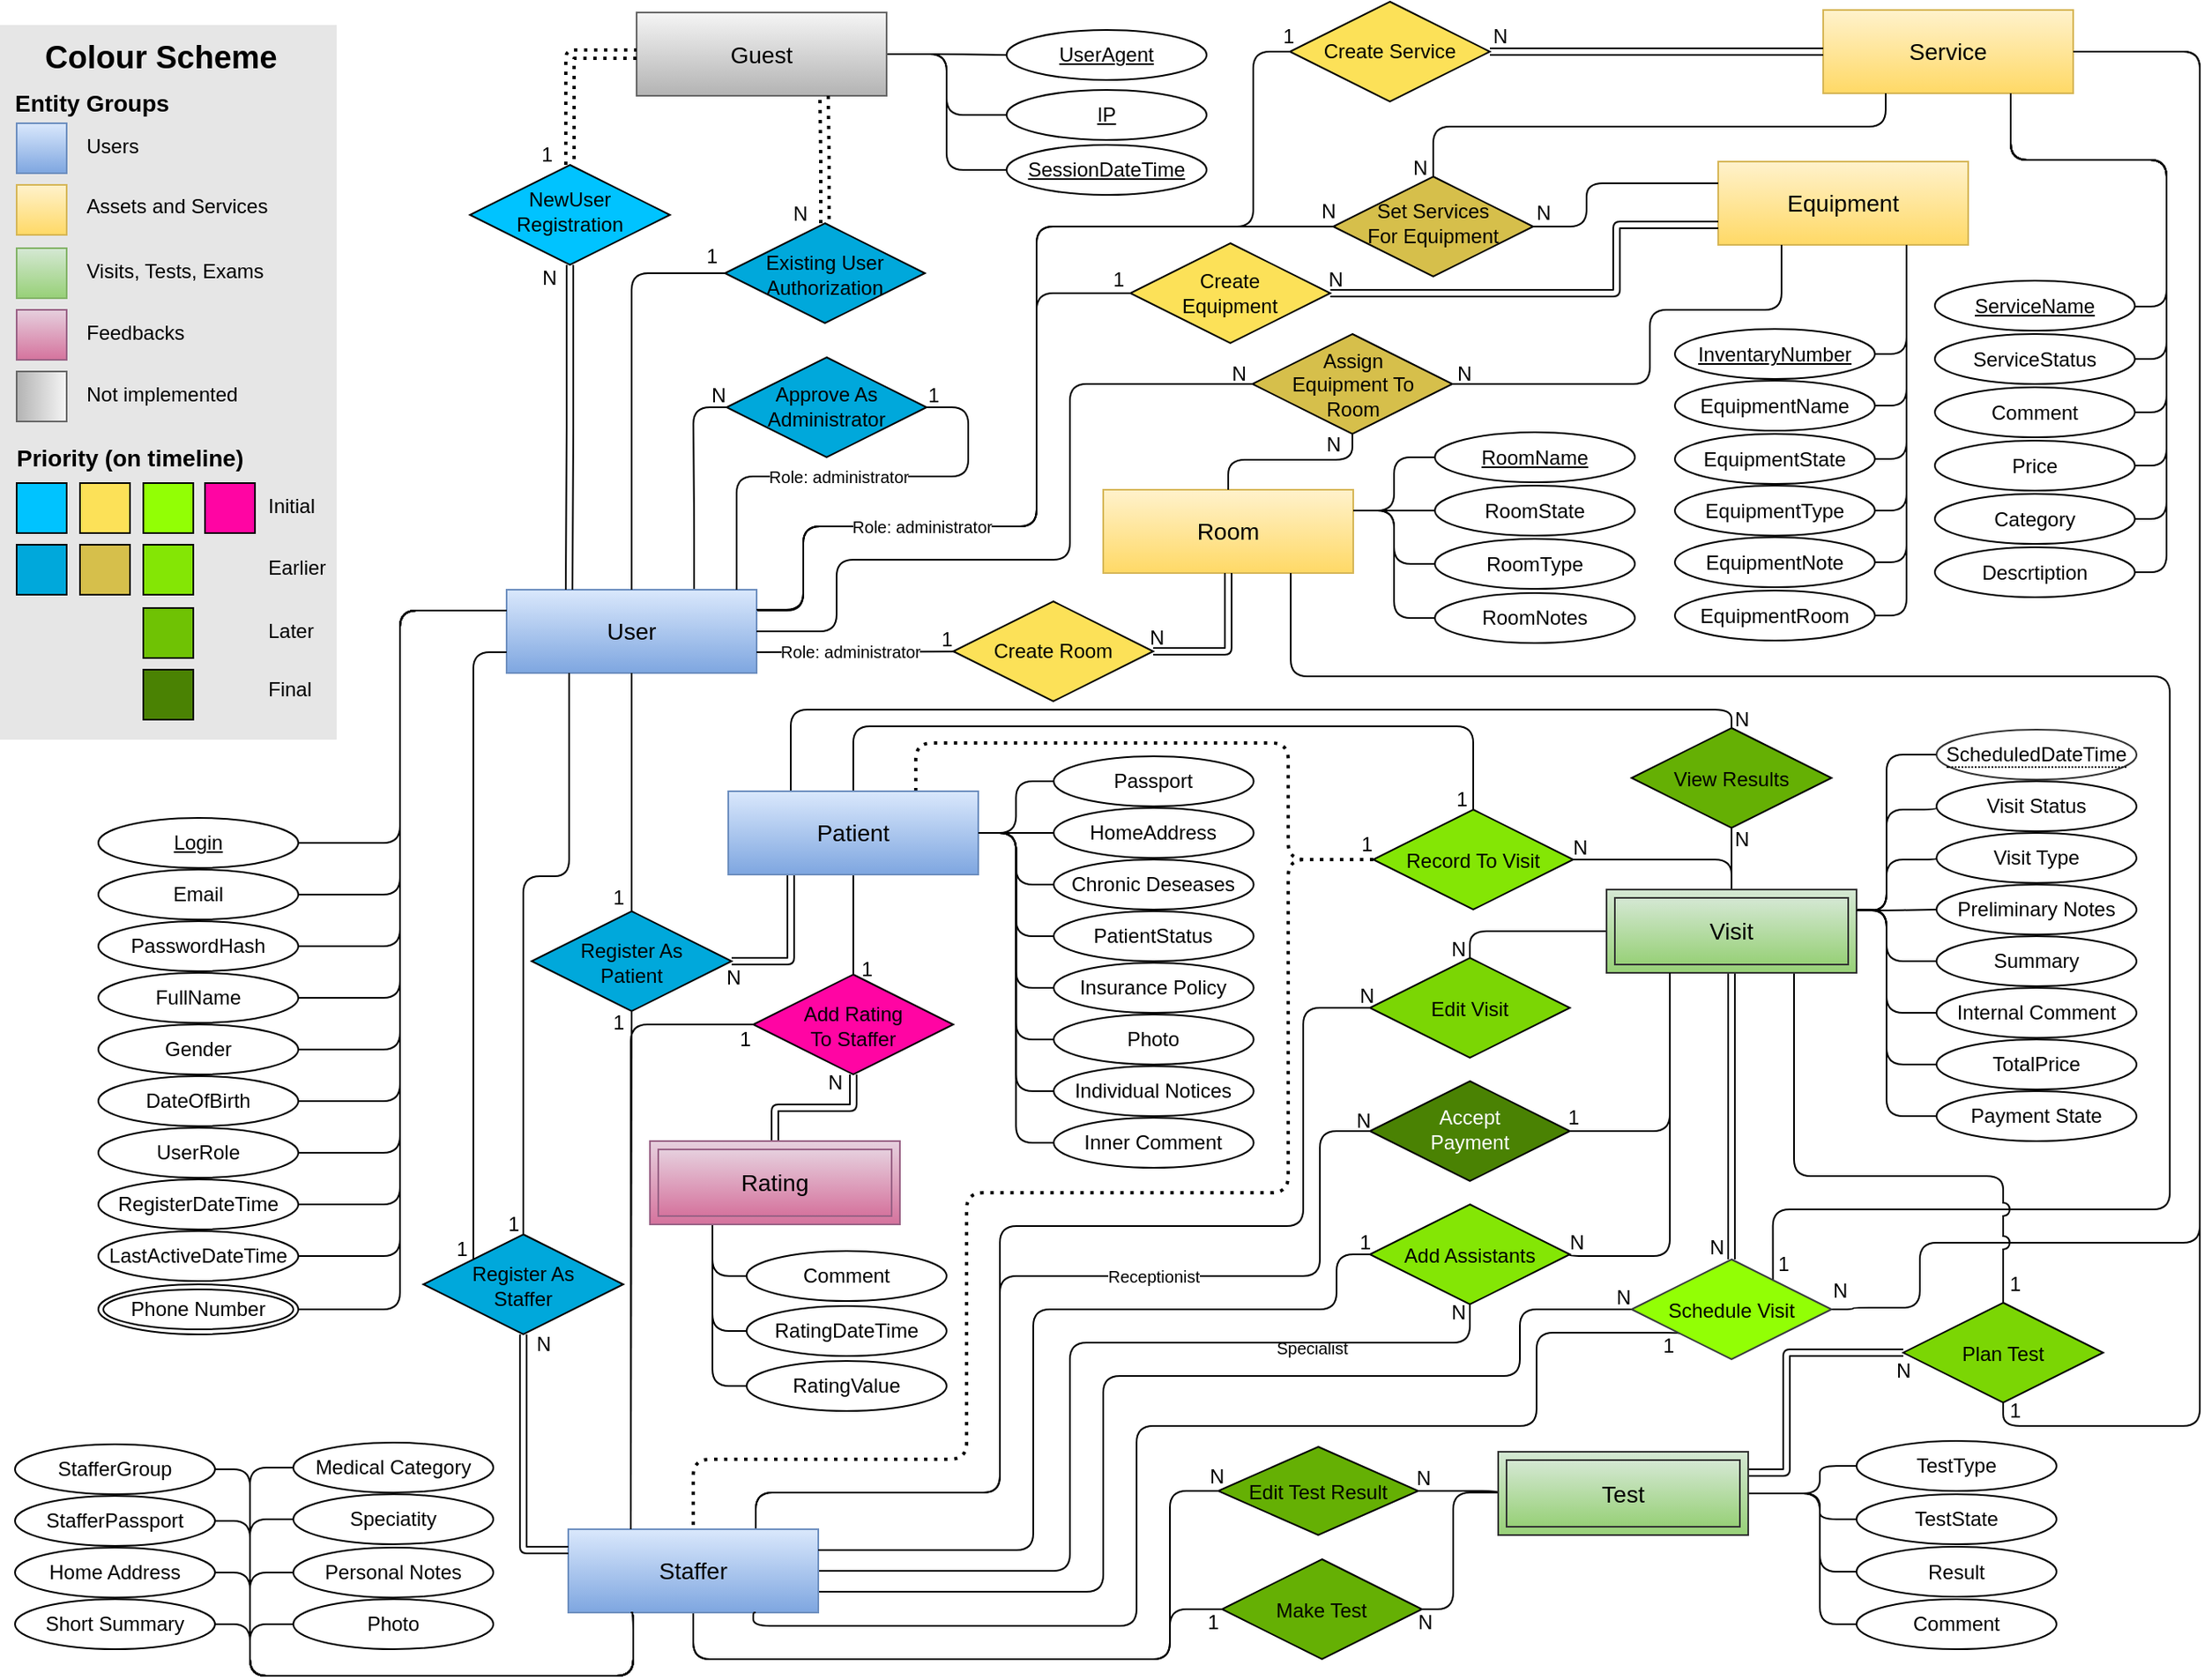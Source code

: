 <mxfile version="20.2.3" type="device"><diagram id="R2lEEEUBdFMjLlhIrx00" name="Page-1"><mxGraphModel dx="1887" dy="2280" grid="1" gridSize="10" guides="1" tooltips="1" connect="1" arrows="0" fold="1" page="1" pageScale="1" pageWidth="850" pageHeight="1100" background="none" math="0" shadow="0" extFonts="Permanent Marker^https://fonts.googleapis.com/css?family=Permanent+Marker"><root><mxCell id="0"/><mxCell id="1" parent="0"/><mxCell id="Q-kkDXPorhrgi1clxmLP-6" style="edgeStyle=orthogonalEdgeStyle;rounded=1;orthogonalLoop=1;jettySize=auto;html=1;exitX=0.75;exitY=0;exitDx=0;exitDy=0;entryX=0;entryY=0.5;entryDx=0;entryDy=0;fontSize=14;endArrow=none;endFill=0;" parent="1" source="ILGi8jOMkB00OT7q3uLG-1" target="Q-kkDXPorhrgi1clxmLP-5" edge="1"><mxGeometry relative="1" as="geometry"/></mxCell><mxCell id="Q-kkDXPorhrgi1clxmLP-11" style="edgeStyle=orthogonalEdgeStyle;rounded=1;orthogonalLoop=1;jettySize=auto;html=1;exitX=1;exitY=0.25;exitDx=0;exitDy=0;fontSize=10;endArrow=none;endFill=0;entryX=0;entryY=0.5;entryDx=0;entryDy=0;" parent="1" target="KD4eSHl1eAcpfForarw5-85" edge="1"><mxGeometry relative="1" as="geometry"><mxPoint x="570" y="-850" as="targetPoint"/><Array as="points"><mxPoint x="520" y="-689"/><mxPoint x="520" y="-740"/><mxPoint x="660" y="-740"/><mxPoint x="660" y="-880"/></Array><mxPoint x="492" y="-689.5" as="sourcePoint"/></mxGeometry></mxCell><mxCell id="ILGi8jOMkB00OT7q3uLG-1" value="User" style="whiteSpace=wrap;html=1;align=center;rounded=0;fontSize=14;fillColor=#dae8fc;gradientColor=#7ea6e0;strokeColor=#6c8ebf;" parent="1" vertex="1"><mxGeometry x="342" y="-702" width="150" height="50" as="geometry"/></mxCell><mxCell id="XouqW4JLpdh3smjzFs3L-1" style="edgeStyle=orthogonalEdgeStyle;rounded=1;orthogonalLoop=1;jettySize=auto;html=1;exitX=1;exitY=0.5;exitDx=0;exitDy=0;entryX=0;entryY=0.5;entryDx=0;entryDy=0;endArrow=none;endFill=0;" parent="1" source="ILGi8jOMkB00OT7q3uLG-2" target="KD4eSHl1eAcpfForarw5-6" edge="1"><mxGeometry relative="1" as="geometry"/></mxCell><mxCell id="XouqW4JLpdh3smjzFs3L-2" style="edgeStyle=orthogonalEdgeStyle;rounded=1;orthogonalLoop=1;jettySize=auto;html=1;exitX=1;exitY=0.5;exitDx=0;exitDy=0;entryX=0;entryY=0.5;entryDx=0;entryDy=0;endArrow=none;endFill=0;" parent="1" source="ILGi8jOMkB00OT7q3uLG-2" target="KD4eSHl1eAcpfForarw5-5" edge="1"><mxGeometry relative="1" as="geometry"/></mxCell><mxCell id="XouqW4JLpdh3smjzFs3L-3" style="edgeStyle=orthogonalEdgeStyle;rounded=1;orthogonalLoop=1;jettySize=auto;html=1;exitX=1;exitY=0.5;exitDx=0;exitDy=0;entryX=0;entryY=0.5;entryDx=0;entryDy=0;endArrow=none;endFill=0;" parent="1" source="ILGi8jOMkB00OT7q3uLG-2" target="KD4eSHl1eAcpfForarw5-4" edge="1"><mxGeometry relative="1" as="geometry"/></mxCell><mxCell id="ILGi8jOMkB00OT7q3uLG-2" value="Guest" style="whiteSpace=wrap;html=1;align=center;rounded=0;fontSize=14;horizontal=1;fillColor=#f5f5f5;strokeColor=#666666;gradientColor=#b3b3b3;" parent="1" vertex="1"><mxGeometry x="420" y="-1048.5" width="150" height="50" as="geometry"/></mxCell><mxCell id="Q-kkDXPorhrgi1clxmLP-33" style="edgeStyle=orthogonalEdgeStyle;rounded=1;orthogonalLoop=1;jettySize=auto;html=1;exitX=0.25;exitY=0;exitDx=0;exitDy=0;fontSize=14;endArrow=none;endFill=0;entryX=0.5;entryY=1;entryDx=0;entryDy=0;" parent="1" source="ILGi8jOMkB00OT7q3uLG-4" target="Q-kkDXPorhrgi1clxmLP-31" edge="1"><mxGeometry relative="1" as="geometry"><mxPoint x="440" y="-530" as="targetPoint"/><Array as="points"><mxPoint x="417" y="-138"/></Array></mxGeometry></mxCell><mxCell id="AlQzsa_rFoCz5nIaGkvi-3" style="edgeStyle=orthogonalEdgeStyle;rounded=1;orthogonalLoop=1;jettySize=auto;html=1;entryX=0;entryY=0.5;entryDx=0;entryDy=0;endArrow=none;endFill=0;exitX=1;exitY=0.75;exitDx=0;exitDy=0;" parent="1" source="ILGi8jOMkB00OT7q3uLG-4" target="AlQzsa_rFoCz5nIaGkvi-2" edge="1"><mxGeometry relative="1" as="geometry"><mxPoint x="612" y="-98" as="sourcePoint"/><Array as="points"><mxPoint x="700" y="-100"/><mxPoint x="700" y="-230"/><mxPoint x="950" y="-230"/><mxPoint x="950" y="-270"/></Array></mxGeometry></mxCell><mxCell id="AlQzsa_rFoCz5nIaGkvi-17" value="Specialist" style="edgeLabel;html=1;align=center;verticalAlign=middle;resizable=0;points=[];fontSize=10;" parent="AlQzsa_rFoCz5nIaGkvi-3" vertex="1" connectable="0"><mxGeometry x="-0.164" relative="1" as="geometry"><mxPoint x="125" y="-43" as="offset"/></mxGeometry></mxCell><mxCell id="AlQzsa_rFoCz5nIaGkvi-8" style="edgeStyle=orthogonalEdgeStyle;rounded=1;orthogonalLoop=1;jettySize=auto;html=1;endArrow=none;endFill=0;exitX=0.75;exitY=0;exitDx=0;exitDy=0;entryX=0;entryY=0.5;entryDx=0;entryDy=0;" parent="1" source="ILGi8jOMkB00OT7q3uLG-4" target="AlQzsa_rFoCz5nIaGkvi-9" edge="1"><mxGeometry relative="1" as="geometry"><mxPoint x="930" y="-350" as="targetPoint"/><Array as="points"><mxPoint x="492" y="-160"/><mxPoint x="638" y="-160"/><mxPoint x="638" y="-290"/><mxPoint x="830" y="-290"/><mxPoint x="830" y="-377"/></Array><mxPoint x="630" y="-130" as="sourcePoint"/></mxGeometry></mxCell><mxCell id="AlQzsa_rFoCz5nIaGkvi-16" value="Receptionist" style="edgeLabel;html=1;align=center;verticalAlign=middle;resizable=0;points=[];fontSize=10;" parent="AlQzsa_rFoCz5nIaGkvi-8" vertex="1" connectable="0"><mxGeometry x="0.338" y="1" relative="1" as="geometry"><mxPoint x="-16" y="1" as="offset"/></mxGeometry></mxCell><mxCell id="AlQzsa_rFoCz5nIaGkvi-15" style="edgeStyle=orthogonalEdgeStyle;rounded=1;orthogonalLoop=1;jettySize=auto;html=1;exitX=0.75;exitY=0;exitDx=0;exitDy=0;entryX=0;entryY=0.5;entryDx=0;entryDy=0;endArrow=none;endFill=0;" parent="1" source="ILGi8jOMkB00OT7q3uLG-4" target="AlQzsa_rFoCz5nIaGkvi-12" edge="1"><mxGeometry relative="1" as="geometry"><Array as="points"><mxPoint x="492" y="-160"/><mxPoint x="638" y="-160"/><mxPoint x="638" y="-320"/><mxPoint x="820" y="-320"/><mxPoint x="820" y="-451"/></Array></mxGeometry></mxCell><mxCell id="7tGDhEAsGmwnmXt9SubA-9" style="edgeStyle=orthogonalEdgeStyle;rounded=1;orthogonalLoop=1;jettySize=auto;html=1;entryX=0;entryY=0.5;entryDx=0;entryDy=0;endArrow=none;endFill=0;exitX=0.5;exitY=1;exitDx=0;exitDy=0;" parent="1" source="ILGi8jOMkB00OT7q3uLG-4" target="AlQzsa_rFoCz5nIaGkvi-54" edge="1"><mxGeometry relative="1" as="geometry"><Array as="points"><mxPoint x="454" y="-60"/><mxPoint x="740" y="-60"/><mxPoint x="740" y="-90"/></Array><mxPoint x="440" y="-60" as="sourcePoint"/></mxGeometry></mxCell><mxCell id="7tGDhEAsGmwnmXt9SubA-13" style="edgeStyle=orthogonalEdgeStyle;rounded=1;orthogonalLoop=1;jettySize=auto;html=1;entryX=0;entryY=0.5;entryDx=0;entryDy=0;endArrow=none;endFill=0;exitX=0.5;exitY=1;exitDx=0;exitDy=0;" parent="1" source="ILGi8jOMkB00OT7q3uLG-4" target="AlQzsa_rFoCz5nIaGkvi-56" edge="1"><mxGeometry relative="1" as="geometry"><Array as="points"><mxPoint x="454" y="-60"/><mxPoint x="740" y="-60"/><mxPoint x="740" y="-161"/></Array><mxPoint x="440" y="-60" as="sourcePoint"/></mxGeometry></mxCell><mxCell id="XouqW4JLpdh3smjzFs3L-44" style="edgeStyle=orthogonalEdgeStyle;rounded=1;orthogonalLoop=1;jettySize=auto;html=0;exitX=0.25;exitY=1;exitDx=0;exitDy=0;entryX=0;entryY=0.5;entryDx=0;entryDy=0;endArrow=none;endFill=0;" parent="1" source="ILGi8jOMkB00OT7q3uLG-4" target="AlQzsa_rFoCz5nIaGkvi-115" edge="1"><mxGeometry relative="1" as="geometry"><Array as="points"><mxPoint x="418" y="-88"/><mxPoint x="418" y="-50"/><mxPoint x="188" y="-50"/><mxPoint x="188" y="-81"/></Array></mxGeometry></mxCell><mxCell id="XouqW4JLpdh3smjzFs3L-45" style="edgeStyle=orthogonalEdgeStyle;rounded=1;orthogonalLoop=1;jettySize=auto;html=0;exitX=0.25;exitY=1;exitDx=0;exitDy=0;entryX=1;entryY=0.5;entryDx=0;entryDy=0;endArrow=none;endFill=0;" parent="1" source="ILGi8jOMkB00OT7q3uLG-4" target="AlQzsa_rFoCz5nIaGkvi-120" edge="1"><mxGeometry relative="1" as="geometry"><Array as="points"><mxPoint x="418" y="-88"/><mxPoint x="418" y="-50"/><mxPoint x="188" y="-50"/><mxPoint x="188" y="-81"/></Array></mxGeometry></mxCell><mxCell id="XouqW4JLpdh3smjzFs3L-46" style="edgeStyle=orthogonalEdgeStyle;rounded=1;orthogonalLoop=1;jettySize=auto;html=0;exitX=0.25;exitY=1;exitDx=0;exitDy=0;entryX=1;entryY=0.5;entryDx=0;entryDy=0;endArrow=none;endFill=0;" parent="1" source="ILGi8jOMkB00OT7q3uLG-4" target="AlQzsa_rFoCz5nIaGkvi-121" edge="1"><mxGeometry relative="1" as="geometry"><Array as="points"><mxPoint x="418" y="-88"/><mxPoint x="418" y="-50"/><mxPoint x="188" y="-50"/><mxPoint x="188" y="-112"/></Array></mxGeometry></mxCell><mxCell id="NfntkrTs6aGlTOpmFLxE-4" style="edgeStyle=orthogonalEdgeStyle;rounded=1;orthogonalLoop=1;jettySize=auto;html=1;exitX=1;exitY=0.5;exitDx=0;exitDy=0;endArrow=none;endFill=0;entryX=0.5;entryY=1;entryDx=0;entryDy=0;" parent="1" source="ILGi8jOMkB00OT7q3uLG-4" target="NfntkrTs6aGlTOpmFLxE-2" edge="1"><mxGeometry relative="1" as="geometry"><Array as="points"><mxPoint x="680" y="-113"/><mxPoint x="680" y="-250"/><mxPoint x="920" y="-250"/></Array><mxPoint x="920" y="-210" as="targetPoint"/></mxGeometry></mxCell><mxCell id="ILGi8jOMkB00OT7q3uLG-4" value="Staffer" style="whiteSpace=wrap;html=1;align=center;rounded=0;fontSize=14;fillColor=#dae8fc;gradientColor=#7ea6e0;strokeColor=#6c8ebf;" parent="1" vertex="1"><mxGeometry x="379" y="-138" width="150" height="50" as="geometry"/></mxCell><mxCell id="XouqW4JLpdh3smjzFs3L-35" style="edgeStyle=orthogonalEdgeStyle;rounded=1;orthogonalLoop=1;jettySize=auto;html=0;exitX=0.75;exitY=1;exitDx=0;exitDy=0;entryX=1;entryY=0.5;entryDx=0;entryDy=0;endArrow=none;endFill=0;" parent="1" source="ILGi8jOMkB00OT7q3uLG-5" target="KD4eSHl1eAcpfForarw5-42" edge="1"><mxGeometry relative="1" as="geometry"><Array as="points"><mxPoint x="1245" y="-960"/><mxPoint x="1338" y="-960"/><mxPoint x="1338" y="-872"/><mxPoint x="1319" y="-872"/></Array></mxGeometry></mxCell><mxCell id="ILGi8jOMkB00OT7q3uLG-5" value="Service" style="whiteSpace=wrap;html=1;align=center;rounded=0;fontSize=14;fillColor=#fff2cc;gradientColor=#ffd966;strokeColor=#d6b656;" parent="1" vertex="1"><mxGeometry x="1132" y="-1050" width="150" height="50" as="geometry"/></mxCell><mxCell id="ILGi8jOMkB00OT7q3uLG-6" value="Room" style="whiteSpace=wrap;html=1;align=center;rounded=0;fontSize=14;fillColor=#fff2cc;gradientColor=#ffd966;strokeColor=#d6b656;" parent="1" vertex="1"><mxGeometry x="700" y="-762" width="150" height="50" as="geometry"/></mxCell><mxCell id="ILGi8jOMkB00OT7q3uLG-7" value="Equipment" style="whiteSpace=wrap;html=1;align=center;rounded=0;fontSize=14;fillColor=#fff2cc;gradientColor=#ffd966;strokeColor=#d6b656;" parent="1" vertex="1"><mxGeometry x="1069" y="-959" width="150" height="50" as="geometry"/></mxCell><mxCell id="ILGi8jOMkB00OT7q3uLG-20" style="edgeStyle=orthogonalEdgeStyle;rounded=1;orthogonalLoop=1;jettySize=auto;html=1;exitX=1;exitY=0.5;exitDx=0;exitDy=0;entryX=0;entryY=0.25;entryDx=0;entryDy=0;endArrow=none;endFill=0;" parent="1" source="ILGi8jOMkB00OT7q3uLG-12" target="ILGi8jOMkB00OT7q3uLG-1" edge="1"><mxGeometry relative="1" as="geometry"><mxPoint x="666" y="-713" as="targetPoint"/><Array as="points"><mxPoint x="278" y="-519"/><mxPoint x="278" y="-690"/></Array></mxGeometry></mxCell><mxCell id="ILGi8jOMkB00OT7q3uLG-12" value="Email" style="ellipse;whiteSpace=wrap;html=1;align=center;rounded=1;" parent="1" vertex="1"><mxGeometry x="97" y="-534" width="120" height="30" as="geometry"/></mxCell><mxCell id="ILGi8jOMkB00OT7q3uLG-22" style="edgeStyle=orthogonalEdgeStyle;rounded=1;orthogonalLoop=1;jettySize=auto;html=1;exitX=1;exitY=0.5;exitDx=0;exitDy=0;entryX=0;entryY=0.25;entryDx=0;entryDy=0;endArrow=none;endFill=0;" parent="1" source="ILGi8jOMkB00OT7q3uLG-13" target="ILGi8jOMkB00OT7q3uLG-1" edge="1"><mxGeometry relative="1" as="geometry"><mxPoint x="666" y="-713" as="targetPoint"/><Array as="points"><mxPoint x="278" y="-488"/><mxPoint x="278" y="-690"/></Array></mxGeometry></mxCell><mxCell id="ILGi8jOMkB00OT7q3uLG-13" value="PasswordHash" style="ellipse;whiteSpace=wrap;html=1;align=center;rounded=1;" parent="1" vertex="1"><mxGeometry x="97" y="-503" width="120" height="30" as="geometry"/></mxCell><mxCell id="ILGi8jOMkB00OT7q3uLG-26" style="edgeStyle=orthogonalEdgeStyle;rounded=1;orthogonalLoop=1;jettySize=auto;html=1;exitX=1;exitY=0.5;exitDx=0;exitDy=0;entryX=0;entryY=0.25;entryDx=0;entryDy=0;endArrow=none;endFill=0;" parent="1" source="ILGi8jOMkB00OT7q3uLG-15" target="ILGi8jOMkB00OT7q3uLG-1" edge="1"><mxGeometry relative="1" as="geometry"><mxPoint x="666" y="-713" as="targetPoint"/><Array as="points"><mxPoint x="278" y="-457"/><mxPoint x="278" y="-690"/></Array></mxGeometry></mxCell><mxCell id="ILGi8jOMkB00OT7q3uLG-15" value="FullName" style="ellipse;whiteSpace=wrap;html=1;align=center;rounded=1;" parent="1" vertex="1"><mxGeometry x="97" y="-472" width="120" height="30" as="geometry"/></mxCell><mxCell id="ILGi8jOMkB00OT7q3uLG-28" style="edgeStyle=orthogonalEdgeStyle;rounded=1;orthogonalLoop=1;jettySize=auto;html=1;exitX=1;exitY=0.5;exitDx=0;exitDy=0;entryX=0;entryY=0.25;entryDx=0;entryDy=0;endArrow=none;endFill=0;" parent="1" source="ILGi8jOMkB00OT7q3uLG-16" target="ILGi8jOMkB00OT7q3uLG-1" edge="1"><mxGeometry relative="1" as="geometry"><mxPoint x="666" y="-713" as="targetPoint"/><Array as="points"><mxPoint x="278" y="-426"/><mxPoint x="278" y="-690"/></Array></mxGeometry></mxCell><mxCell id="ILGi8jOMkB00OT7q3uLG-16" value="Gender" style="ellipse;whiteSpace=wrap;html=1;align=center;rounded=1;" parent="1" vertex="1"><mxGeometry x="97" y="-441" width="120" height="30" as="geometry"/></mxCell><mxCell id="ILGi8jOMkB00OT7q3uLG-29" style="edgeStyle=orthogonalEdgeStyle;rounded=1;orthogonalLoop=1;jettySize=auto;html=1;exitX=1;exitY=0.5;exitDx=0;exitDy=0;entryX=0;entryY=0.25;entryDx=0;entryDy=0;endArrow=none;endFill=0;" parent="1" source="ILGi8jOMkB00OT7q3uLG-17" target="ILGi8jOMkB00OT7q3uLG-1" edge="1"><mxGeometry relative="1" as="geometry"><mxPoint x="666" y="-713" as="targetPoint"/><Array as="points"><mxPoint x="278" y="-395"/><mxPoint x="278" y="-690"/></Array></mxGeometry></mxCell><mxCell id="ILGi8jOMkB00OT7q3uLG-17" value="DateOfBirth" style="ellipse;whiteSpace=wrap;html=1;align=center;rounded=1;" parent="1" vertex="1"><mxGeometry x="97" y="-410" width="120" height="30" as="geometry"/></mxCell><mxCell id="ILGi8jOMkB00OT7q3uLG-19" style="edgeStyle=orthogonalEdgeStyle;rounded=1;orthogonalLoop=1;jettySize=auto;html=1;exitX=1;exitY=0.5;exitDx=0;exitDy=0;entryX=0;entryY=0.25;entryDx=0;entryDy=0;endArrow=none;endFill=0;" parent="1" source="ILGi8jOMkB00OT7q3uLG-18" target="ILGi8jOMkB00OT7q3uLG-1" edge="1"><mxGeometry relative="1" as="geometry"><mxPoint x="666" y="-713" as="targetPoint"/><Array as="points"><mxPoint x="278" y="-550"/><mxPoint x="278" y="-690"/></Array></mxGeometry></mxCell><mxCell id="ILGi8jOMkB00OT7q3uLG-18" value="Login" style="ellipse;whiteSpace=wrap;html=1;align=center;fontStyle=4;rounded=1;" parent="1" vertex="1"><mxGeometry x="97" y="-565" width="120" height="30" as="geometry"/></mxCell><mxCell id="KD4eSHl1eAcpfForarw5-11" style="edgeStyle=orthogonalEdgeStyle;rounded=1;orthogonalLoop=1;jettySize=auto;html=1;exitX=0.5;exitY=1;exitDx=0;exitDy=0;endArrow=none;endFill=0;shape=link;entryX=0.25;entryY=0;entryDx=0;entryDy=0;" parent="1" source="ILGi8jOMkB00OT7q3uLG-30" target="ILGi8jOMkB00OT7q3uLG-1" edge="1"><mxGeometry relative="1" as="geometry"><mxPoint x="767.04" y="-781" as="targetPoint"/></mxGeometry></mxCell><mxCell id="KD4eSHl1eAcpfForarw5-68" style="edgeStyle=orthogonalEdgeStyle;rounded=1;orthogonalLoop=1;jettySize=auto;html=1;exitX=0.5;exitY=0;exitDx=0;exitDy=0;entryX=0;entryY=0.5;entryDx=0;entryDy=0;dashed=1;endArrow=none;endFill=0;strokeWidth=2;shape=link;dashPattern=1 2;" parent="1" source="ILGi8jOMkB00OT7q3uLG-30" target="ILGi8jOMkB00OT7q3uLG-2" edge="1"><mxGeometry relative="1" as="geometry"/></mxCell><mxCell id="ILGi8jOMkB00OT7q3uLG-30" value="NewUser&lt;br&gt;Registration" style="shape=rhombus;perimeter=rhombusPerimeter;whiteSpace=wrap;html=1;align=center;rounded=0;spacing=0;spacingBottom=4;fillColor=#00C3FF;" parent="1" vertex="1"><mxGeometry x="320" y="-957" width="120" height="60" as="geometry"/></mxCell><mxCell id="KD4eSHl1eAcpfForarw5-4" value="SessionDateTime" style="ellipse;whiteSpace=wrap;html=1;align=center;fontStyle=4;rounded=0;" parent="1" vertex="1"><mxGeometry x="642" y="-969" width="120" height="30" as="geometry"/></mxCell><mxCell id="KD4eSHl1eAcpfForarw5-5" value="IP" style="ellipse;whiteSpace=wrap;html=1;align=center;fontStyle=4;rounded=0;" parent="1" vertex="1"><mxGeometry x="642" y="-1002" width="120" height="30" as="geometry"/></mxCell><mxCell id="KD4eSHl1eAcpfForarw5-14" value="N" style="text;strokeColor=none;fillColor=none;spacingLeft=4;spacingRight=4;overflow=hidden;rotatable=0;points=[[0,0.5],[1,0.5]];portConstraint=eastwest;fontSize=12;rounded=0;" parent="1" vertex="1"><mxGeometry x="357.5" y="-903" width="20" height="20" as="geometry"/></mxCell><mxCell id="KD4eSHl1eAcpfForarw5-16" value="1" style="text;strokeColor=none;fillColor=none;spacingLeft=4;spacingRight=4;overflow=hidden;rotatable=0;points=[[0,0.5],[1,0.5]];portConstraint=eastwest;fontSize=12;rounded=0;" parent="1" vertex="1"><mxGeometry x="357" y="-977" width="20" height="30" as="geometry"/></mxCell><mxCell id="KD4eSHl1eAcpfForarw5-31" style="edgeStyle=orthogonalEdgeStyle;rounded=1;orthogonalLoop=1;jettySize=auto;html=1;exitX=1;exitY=0.5;exitDx=0;exitDy=0;entryX=0;entryY=0.25;entryDx=0;entryDy=0;endArrow=none;endFill=0;" parent="1" source="AlQzsa_rFoCz5nIaGkvi-108" target="ILGi8jOMkB00OT7q3uLG-1" edge="1"><mxGeometry relative="1" as="geometry"><mxPoint x="666" y="-713" as="targetPoint"/><Array as="points"><mxPoint x="278" y="-364"/><mxPoint x="278" y="-690"/></Array></mxGeometry></mxCell><mxCell id="KD4eSHl1eAcpfForarw5-33" style="edgeStyle=orthogonalEdgeStyle;rounded=1;orthogonalLoop=1;jettySize=auto;html=1;exitX=1;exitY=0.5;exitDx=0;exitDy=0;endArrow=none;endFill=0;entryX=0;entryY=0.25;entryDx=0;entryDy=0;" parent="1" source="KD4eSHl1eAcpfForarw5-35" target="ILGi8jOMkB00OT7q3uLG-1" edge="1"><mxGeometry relative="1" as="geometry"><mxPoint x="666" y="-713" as="targetPoint"/><mxPoint x="575" y="-152" as="sourcePoint"/><Array as="points"><mxPoint x="278" y="-333"/><mxPoint x="278" y="-690"/></Array></mxGeometry></mxCell><mxCell id="KD4eSHl1eAcpfForarw5-35" value="RegisterDateTime" style="ellipse;whiteSpace=wrap;html=1;align=center;rounded=1;" parent="1" vertex="1"><mxGeometry x="97" y="-348" width="120" height="30" as="geometry"/></mxCell><mxCell id="KD4eSHl1eAcpfForarw5-36" style="edgeStyle=orthogonalEdgeStyle;rounded=1;orthogonalLoop=1;jettySize=auto;html=1;exitX=1;exitY=0.5;exitDx=0;exitDy=0;endArrow=none;endFill=0;entryX=0;entryY=0.25;entryDx=0;entryDy=0;" parent="1" source="KD4eSHl1eAcpfForarw5-37" target="ILGi8jOMkB00OT7q3uLG-1" edge="1"><mxGeometry relative="1" as="geometry"><mxPoint x="671" y="-710" as="targetPoint"/><mxPoint x="575" y="-101" as="sourcePoint"/><Array as="points"><mxPoint x="278" y="-302"/><mxPoint x="278" y="-690"/></Array></mxGeometry></mxCell><mxCell id="KD4eSHl1eAcpfForarw5-37" value="LastActiveDateTime" style="ellipse;whiteSpace=wrap;html=1;align=center;rounded=1;" parent="1" vertex="1"><mxGeometry x="97" y="-317" width="120" height="30" as="geometry"/></mxCell><mxCell id="XouqW4JLpdh3smjzFs3L-36" style="edgeStyle=orthogonalEdgeStyle;rounded=1;orthogonalLoop=1;jettySize=auto;html=0;exitX=1;exitY=0.5;exitDx=0;exitDy=0;entryX=0.75;entryY=1;entryDx=0;entryDy=0;endArrow=none;endFill=0;" parent="1" source="KD4eSHl1eAcpfForarw5-41" target="ILGi8jOMkB00OT7q3uLG-5" edge="1"><mxGeometry relative="1" as="geometry"><Array as="points"><mxPoint x="1338" y="-840"/><mxPoint x="1338" y="-960"/><mxPoint x="1245" y="-960"/></Array></mxGeometry></mxCell><mxCell id="KD4eSHl1eAcpfForarw5-41" value="ServiceStatus" style="ellipse;whiteSpace=wrap;html=1;align=center;rounded=0;" parent="1" vertex="1"><mxGeometry x="1199" y="-855.5" width="120" height="30" as="geometry"/></mxCell><mxCell id="KD4eSHl1eAcpfForarw5-42" value="ServiceName" style="ellipse;whiteSpace=wrap;html=1;align=center;fontStyle=4;rounded=0;" parent="1" vertex="1"><mxGeometry x="1199" y="-887.5" width="120" height="30" as="geometry"/></mxCell><mxCell id="XouqW4JLpdh3smjzFs3L-37" style="edgeStyle=orthogonalEdgeStyle;rounded=1;orthogonalLoop=1;jettySize=auto;html=0;exitX=1;exitY=0.5;exitDx=0;exitDy=0;entryX=0.75;entryY=1;entryDx=0;entryDy=0;endArrow=none;endFill=0;" parent="1" source="KD4eSHl1eAcpfForarw5-43" target="ILGi8jOMkB00OT7q3uLG-5" edge="1"><mxGeometry relative="1" as="geometry"><Array as="points"><mxPoint x="1338" y="-808"/><mxPoint x="1338" y="-960"/><mxPoint x="1245" y="-960"/></Array></mxGeometry></mxCell><mxCell id="KD4eSHl1eAcpfForarw5-43" value="Comment" style="ellipse;whiteSpace=wrap;html=1;align=center;rounded=0;" parent="1" vertex="1"><mxGeometry x="1199" y="-823.5" width="120" height="30" as="geometry"/></mxCell><mxCell id="XouqW4JLpdh3smjzFs3L-38" style="edgeStyle=orthogonalEdgeStyle;rounded=1;orthogonalLoop=1;jettySize=auto;html=0;exitX=1;exitY=0.5;exitDx=0;exitDy=0;entryX=0.75;entryY=1;entryDx=0;entryDy=0;endArrow=none;endFill=0;" parent="1" source="KD4eSHl1eAcpfForarw5-44" target="ILGi8jOMkB00OT7q3uLG-5" edge="1"><mxGeometry relative="1" as="geometry"><Array as="points"><mxPoint x="1338" y="-776"/><mxPoint x="1338" y="-960"/><mxPoint x="1245" y="-960"/></Array></mxGeometry></mxCell><mxCell id="KD4eSHl1eAcpfForarw5-44" value="Price" style="ellipse;whiteSpace=wrap;html=1;align=center;rounded=0;" parent="1" vertex="1"><mxGeometry x="1199" y="-791.5" width="120" height="30" as="geometry"/></mxCell><mxCell id="XouqW4JLpdh3smjzFs3L-39" style="edgeStyle=orthogonalEdgeStyle;rounded=1;orthogonalLoop=1;jettySize=auto;html=0;exitX=1;exitY=0.5;exitDx=0;exitDy=0;entryX=0.75;entryY=1;entryDx=0;entryDy=0;endArrow=none;endFill=0;" parent="1" source="KD4eSHl1eAcpfForarw5-45" target="ILGi8jOMkB00OT7q3uLG-5" edge="1"><mxGeometry relative="1" as="geometry"><Array as="points"><mxPoint x="1338" y="-744"/><mxPoint x="1338" y="-960"/><mxPoint x="1245" y="-960"/></Array></mxGeometry></mxCell><mxCell id="KD4eSHl1eAcpfForarw5-45" value="Category" style="ellipse;whiteSpace=wrap;html=1;align=center;rounded=0;" parent="1" vertex="1"><mxGeometry x="1199" y="-759.5" width="120" height="30" as="geometry"/></mxCell><mxCell id="XouqW4JLpdh3smjzFs3L-40" style="edgeStyle=orthogonalEdgeStyle;rounded=1;orthogonalLoop=1;jettySize=auto;html=0;exitX=1;exitY=0.5;exitDx=0;exitDy=0;entryX=0.75;entryY=1;entryDx=0;entryDy=0;endArrow=none;endFill=0;" parent="1" source="KD4eSHl1eAcpfForarw5-46" target="ILGi8jOMkB00OT7q3uLG-5" edge="1"><mxGeometry relative="1" as="geometry"><Array as="points"><mxPoint x="1338" y="-712"/><mxPoint x="1338" y="-960"/><mxPoint x="1245" y="-960"/></Array></mxGeometry></mxCell><mxCell id="KD4eSHl1eAcpfForarw5-46" value="Descrtiption" style="ellipse;whiteSpace=wrap;html=1;align=center;rounded=0;" parent="1" vertex="1"><mxGeometry x="1199" y="-727.5" width="120" height="30" as="geometry"/></mxCell><mxCell id="KD4eSHl1eAcpfForarw5-72" style="edgeStyle=orthogonalEdgeStyle;rounded=1;orthogonalLoop=1;jettySize=auto;html=1;entryX=0.75;entryY=1;entryDx=0;entryDy=0;dashed=1;endArrow=none;endFill=0;strokeWidth=2;shape=link;dashPattern=1 2;" parent="1" source="KD4eSHl1eAcpfForarw5-58" target="ILGi8jOMkB00OT7q3uLG-2" edge="1"><mxGeometry relative="1" as="geometry"><mxPoint x="629" y="-882" as="sourcePoint"/></mxGeometry></mxCell><mxCell id="KD4eSHl1eAcpfForarw5-73" style="edgeStyle=orthogonalEdgeStyle;rounded=1;orthogonalLoop=1;jettySize=auto;html=1;endArrow=none;endFill=0;strokeWidth=1;exitX=0;exitY=0.5;exitDx=0;exitDy=0;entryX=0.5;entryY=0;entryDx=0;entryDy=0;" parent="1" source="KD4eSHl1eAcpfForarw5-58" target="ILGi8jOMkB00OT7q3uLG-1" edge="1"><mxGeometry relative="1" as="geometry"><mxPoint x="632" y="-981" as="sourcePoint"/><mxPoint x="472" y="-891" as="targetPoint"/><Array as="points"><mxPoint x="417" y="-892"/></Array></mxGeometry></mxCell><mxCell id="KD4eSHl1eAcpfForarw5-58" value="Existing User&lt;br&gt;Authorization" style="shape=rhombus;perimeter=rhombusPerimeter;whiteSpace=wrap;html=1;align=center;rounded=0;spacing=0;spacingBottom=-2;fillColor=#00A8DB;" parent="1" vertex="1"><mxGeometry x="473" y="-922" width="120" height="60" as="geometry"/></mxCell><mxCell id="KD4eSHl1eAcpfForarw5-61" value="N" style="text;strokeColor=none;fillColor=none;spacingLeft=4;spacingRight=4;overflow=hidden;rotatable=0;points=[[0,0.5],[1,0.5]];portConstraint=eastwest;fontSize=12;rounded=0;" parent="1" vertex="1"><mxGeometry x="508" y="-941.5" width="20" height="21" as="geometry"/></mxCell><mxCell id="KD4eSHl1eAcpfForarw5-62" value="1" style="text;strokeColor=none;fillColor=none;spacingLeft=4;spacingRight=4;overflow=hidden;rotatable=0;points=[[0,0.5],[1,0.5]];portConstraint=eastwest;fontSize=12;rounded=0;" parent="1" vertex="1"><mxGeometry x="456" y="-916" width="20" height="30" as="geometry"/></mxCell><mxCell id="KD4eSHl1eAcpfForarw5-6" value="UserAgent" style="ellipse;whiteSpace=wrap;html=1;align=center;fontStyle=4;rounded=0;" parent="1" vertex="1"><mxGeometry x="642" y="-1038" width="120" height="30" as="geometry"/></mxCell><mxCell id="KD4eSHl1eAcpfForarw5-70" value="N" style="text;strokeColor=none;fillColor=none;spacingLeft=4;spacingRight=4;overflow=hidden;rotatable=0;points=[[0,0.5],[1,0.5]];portConstraint=eastwest;fontSize=12;rounded=0;" parent="1" vertex="1"><mxGeometry x="846" y="-397" width="20" height="20" as="geometry"/></mxCell><mxCell id="KD4eSHl1eAcpfForarw5-71" value="1" style="text;strokeColor=none;fillColor=none;spacingLeft=4;spacingRight=4;overflow=hidden;rotatable=0;points=[[0,0.5],[1,0.5]];portConstraint=eastwest;fontSize=12;rounded=0;" parent="1" vertex="1"><mxGeometry x="756.75" y="-96" width="20" height="20" as="geometry"/></mxCell><mxCell id="KD4eSHl1eAcpfForarw5-97" style="edgeStyle=orthogonalEdgeStyle;rounded=1;orthogonalLoop=1;jettySize=auto;html=1;exitX=0;exitY=0.5;exitDx=0;exitDy=0;entryX=1;entryY=0.25;entryDx=0;entryDy=0;endArrow=none;endFill=0;strokeWidth=1;" parent="1" source="KD4eSHl1eAcpfForarw5-74" target="ILGi8jOMkB00OT7q3uLG-6" edge="1"><mxGeometry relative="1" as="geometry"/></mxCell><mxCell id="KD4eSHl1eAcpfForarw5-74" value="RoomName" style="ellipse;whiteSpace=wrap;html=1;align=center;fontStyle=4;rounded=0;" parent="1" vertex="1"><mxGeometry x="899" y="-796.5" width="120" height="30" as="geometry"/></mxCell><mxCell id="KD4eSHl1eAcpfForarw5-98" style="edgeStyle=orthogonalEdgeStyle;rounded=1;orthogonalLoop=1;jettySize=auto;html=1;exitX=0;exitY=0.5;exitDx=0;exitDy=0;endArrow=none;endFill=0;strokeWidth=1;entryX=1;entryY=0.25;entryDx=0;entryDy=0;" parent="1" source="KD4eSHl1eAcpfForarw5-75" target="ILGi8jOMkB00OT7q3uLG-6" edge="1"><mxGeometry relative="1" as="geometry"><mxPoint x="1038" y="-627" as="targetPoint"/></mxGeometry></mxCell><mxCell id="KD4eSHl1eAcpfForarw5-75" value="RoomState" style="ellipse;whiteSpace=wrap;html=1;align=center;rounded=0;" parent="1" vertex="1"><mxGeometry x="899" y="-764.5" width="120" height="30" as="geometry"/></mxCell><mxCell id="KD4eSHl1eAcpfForarw5-99" style="edgeStyle=orthogonalEdgeStyle;rounded=1;orthogonalLoop=1;jettySize=auto;html=1;exitX=0;exitY=0.5;exitDx=0;exitDy=0;entryX=1;entryY=0.25;entryDx=0;entryDy=0;endArrow=none;endFill=0;strokeWidth=1;" parent="1" source="KD4eSHl1eAcpfForarw5-76" target="ILGi8jOMkB00OT7q3uLG-6" edge="1"><mxGeometry relative="1" as="geometry"/></mxCell><mxCell id="KD4eSHl1eAcpfForarw5-76" value="RoomType" style="ellipse;whiteSpace=wrap;html=1;align=center;rounded=0;" parent="1" vertex="1"><mxGeometry x="899" y="-732.5" width="120" height="30" as="geometry"/></mxCell><mxCell id="XouqW4JLpdh3smjzFs3L-29" style="edgeStyle=orthogonalEdgeStyle;rounded=1;orthogonalLoop=1;jettySize=auto;html=0;exitX=1;exitY=0.5;exitDx=0;exitDy=0;entryX=0.75;entryY=1;entryDx=0;entryDy=0;endArrow=none;endFill=0;" parent="1" source="KD4eSHl1eAcpfForarw5-80" target="ILGi8jOMkB00OT7q3uLG-7" edge="1"><mxGeometry relative="1" as="geometry"><Array as="points"><mxPoint x="1182" y="-843"/><mxPoint x="1182" y="-909"/></Array></mxGeometry></mxCell><mxCell id="KD4eSHl1eAcpfForarw5-80" value="InventaryNumber" style="ellipse;whiteSpace=wrap;html=1;align=center;fontStyle=4;rounded=0;aspect=fixed;" parent="1" vertex="1"><mxGeometry x="1043" y="-858.5" width="120" height="30" as="geometry"/></mxCell><mxCell id="XouqW4JLpdh3smjzFs3L-31" style="edgeStyle=orthogonalEdgeStyle;rounded=1;orthogonalLoop=1;jettySize=auto;html=0;exitX=1;exitY=0.5;exitDx=0;exitDy=0;entryX=0.75;entryY=1;entryDx=0;entryDy=0;endArrow=none;endFill=0;" parent="1" source="KD4eSHl1eAcpfForarw5-81" target="ILGi8jOMkB00OT7q3uLG-7" edge="1"><mxGeometry relative="1" as="geometry"><Array as="points"><mxPoint x="1182" y="-780"/><mxPoint x="1182" y="-909"/></Array></mxGeometry></mxCell><mxCell id="KD4eSHl1eAcpfForarw5-81" value="EquipmentState" style="ellipse;whiteSpace=wrap;html=1;align=center;rounded=0;" parent="1" vertex="1"><mxGeometry x="1043" y="-795.5" width="120" height="30" as="geometry"/></mxCell><mxCell id="XouqW4JLpdh3smjzFs3L-32" style="edgeStyle=orthogonalEdgeStyle;rounded=1;orthogonalLoop=1;jettySize=auto;html=0;exitX=1;exitY=0.5;exitDx=0;exitDy=0;endArrow=none;endFill=0;entryX=0.75;entryY=1;entryDx=0;entryDy=0;" parent="1" source="KD4eSHl1eAcpfForarw5-82" target="ILGi8jOMkB00OT7q3uLG-7" edge="1"><mxGeometry relative="1" as="geometry"><mxPoint x="1174" y="-901" as="targetPoint"/><Array as="points"><mxPoint x="1182" y="-749"/><mxPoint x="1182" y="-909"/></Array></mxGeometry></mxCell><mxCell id="KD4eSHl1eAcpfForarw5-82" value="EquipmentType" style="ellipse;whiteSpace=wrap;html=1;align=center;rounded=0;" parent="1" vertex="1"><mxGeometry x="1043" y="-764.5" width="120" height="30" as="geometry"/></mxCell><mxCell id="KD4eSHl1eAcpfForarw5-84" style="edgeStyle=orthogonalEdgeStyle;rounded=1;orthogonalLoop=1;jettySize=auto;html=1;endArrow=none;endFill=0;strokeWidth=1;shape=link;entryX=0;entryY=0.75;entryDx=0;entryDy=0;exitX=1;exitY=0.5;exitDx=0;exitDy=0;" parent="1" source="KD4eSHl1eAcpfForarw5-85" target="ILGi8jOMkB00OT7q3uLG-7" edge="1"><mxGeometry relative="1" as="geometry"><mxPoint x="1115" y="-752" as="targetPoint"/><Array as="points"><mxPoint x="1008" y="-880"/><mxPoint x="1008" y="-921"/><mxPoint x="1069" y="-921"/></Array></mxGeometry></mxCell><mxCell id="KD4eSHl1eAcpfForarw5-85" value="Create&lt;br&gt;Equipment" style="shape=rhombus;perimeter=rhombusPerimeter;whiteSpace=wrap;html=1;align=center;rounded=0;fillColor=#FCE158;" parent="1" vertex="1"><mxGeometry x="716.25" y="-910" width="120" height="60" as="geometry"/></mxCell><mxCell id="Q-kkDXPorhrgi1clxmLP-7" value="Role: administrator" style="edgeStyle=orthogonalEdgeStyle;rounded=1;orthogonalLoop=1;jettySize=auto;html=1;exitX=1;exitY=0.5;exitDx=0;exitDy=0;fontSize=10;endArrow=none;endFill=0;" parent="1" source="Q-kkDXPorhrgi1clxmLP-5" target="ILGi8jOMkB00OT7q3uLG-1" edge="1"><mxGeometry x="0.057" relative="1" as="geometry"><mxPoint as="offset"/><Array as="points"><mxPoint x="619" y="-812"/><mxPoint x="619" y="-770"/><mxPoint x="480" y="-770"/></Array></mxGeometry></mxCell><mxCell id="Q-kkDXPorhrgi1clxmLP-5" value="Approve As&lt;br&gt;Administrator" style="shape=rhombus;perimeter=rhombusPerimeter;whiteSpace=wrap;html=1;align=center;rounded=0;spacing=0;spacingBottom=1;fillColor=#00A8DB;" parent="1" vertex="1"><mxGeometry x="474" y="-841.5" width="120" height="60" as="geometry"/></mxCell><mxCell id="Q-kkDXPorhrgi1clxmLP-10" style="edgeStyle=orthogonalEdgeStyle;rounded=1;orthogonalLoop=1;jettySize=auto;html=1;exitX=1;exitY=0.5;exitDx=0;exitDy=0;entryX=0;entryY=0.5;entryDx=0;entryDy=0;fontSize=10;endArrow=none;endFill=0;shape=link;" parent="1" source="Q-kkDXPorhrgi1clxmLP-8" target="ILGi8jOMkB00OT7q3uLG-5" edge="1"><mxGeometry relative="1" as="geometry"/></mxCell><mxCell id="XouqW4JLpdh3smjzFs3L-24" style="edgeStyle=orthogonalEdgeStyle;rounded=1;orthogonalLoop=1;jettySize=auto;html=0;exitX=0;exitY=0.5;exitDx=0;exitDy=0;entryX=1;entryY=0.25;entryDx=0;entryDy=0;endArrow=none;endFill=0;" parent="1" source="Q-kkDXPorhrgi1clxmLP-8" target="ILGi8jOMkB00OT7q3uLG-1" edge="1"><mxGeometry relative="1" as="geometry"><Array as="points"><mxPoint x="790" y="-1025"/><mxPoint x="790" y="-920"/><mxPoint x="660" y="-920"/><mxPoint x="660" y="-740"/><mxPoint x="520" y="-740"/><mxPoint x="520" y="-690"/><mxPoint x="492" y="-690"/></Array></mxGeometry></mxCell><mxCell id="Q-kkDXPorhrgi1clxmLP-8" value="Create Service" style="shape=rhombus;perimeter=rhombusPerimeter;whiteSpace=wrap;html=1;align=center;rounded=0;spacing=0;spacingBottom=1;fillColor=#FCE158;" parent="1" vertex="1"><mxGeometry x="812" y="-1055" width="120" height="60" as="geometry"/></mxCell><mxCell id="Q-kkDXPorhrgi1clxmLP-13" value="Role: administrator" style="edgeStyle=orthogonalEdgeStyle;rounded=1;orthogonalLoop=1;jettySize=auto;html=1;entryX=1;entryY=0.25;entryDx=0;entryDy=0;fontSize=10;endArrow=none;endFill=0;exitX=0;exitY=0.5;exitDx=0;exitDy=0;" parent="1" edge="1"><mxGeometry x="0.482" relative="1" as="geometry"><Array as="points"><mxPoint x="660" y="-920"/><mxPoint x="660" y="-740"/><mxPoint x="520" y="-740"/><mxPoint x="520" y="-690"/><mxPoint x="492" y="-690"/></Array><mxPoint as="offset"/><mxPoint x="838" y="-920" as="sourcePoint"/><mxPoint x="492" y="-689.5" as="targetPoint"/></mxGeometry></mxCell><mxCell id="Q-kkDXPorhrgi1clxmLP-15" style="edgeStyle=orthogonalEdgeStyle;rounded=1;orthogonalLoop=1;jettySize=auto;html=1;entryX=0.25;entryY=1;entryDx=0;entryDy=0;fontSize=10;endArrow=none;endFill=0;exitX=0.5;exitY=0;exitDx=0;exitDy=0;" parent="1" source="Q-kkDXPorhrgi1clxmLP-12" target="ILGi8jOMkB00OT7q3uLG-5" edge="1"><mxGeometry relative="1" as="geometry"><mxPoint x="942" y="-811" as="sourcePoint"/><Array as="points"><mxPoint x="898" y="-980"/><mxPoint x="1170" y="-980"/></Array></mxGeometry></mxCell><mxCell id="Q-kkDXPorhrgi1clxmLP-17" style="edgeStyle=orthogonalEdgeStyle;rounded=1;orthogonalLoop=1;jettySize=auto;html=1;exitX=1;exitY=0.5;exitDx=0;exitDy=0;fontSize=10;endArrow=none;endFill=0;entryX=0;entryY=0.25;entryDx=0;entryDy=0;" parent="1" source="Q-kkDXPorhrgi1clxmLP-12" target="ILGi8jOMkB00OT7q3uLG-7" edge="1"><mxGeometry relative="1" as="geometry"><mxPoint x="892" y="-774" as="sourcePoint"/><mxPoint x="1060" y="-970" as="targetPoint"/><Array as="points"><mxPoint x="990" y="-920"/><mxPoint x="990" y="-946"/><mxPoint x="1069" y="-946"/></Array></mxGeometry></mxCell><mxCell id="Q-kkDXPorhrgi1clxmLP-12" value="Set Services&lt;br&gt;For Equipment" style="shape=rhombus;perimeter=rhombusPerimeter;whiteSpace=wrap;html=1;align=center;rounded=0;fillColor=#D6BF4B;spacingBottom=4;spacing=0;" parent="1" vertex="1"><mxGeometry x="838" y="-950" width="120" height="60" as="geometry"/></mxCell><mxCell id="Q-kkDXPorhrgi1clxmLP-20" style="edgeStyle=orthogonalEdgeStyle;rounded=1;orthogonalLoop=1;jettySize=auto;html=1;exitX=1;exitY=0.5;exitDx=0;exitDy=0;entryX=0.5;entryY=1;entryDx=0;entryDy=0;fontSize=10;endArrow=none;endFill=0;shape=link;" parent="1" source="Q-kkDXPorhrgi1clxmLP-19" target="ILGi8jOMkB00OT7q3uLG-6" edge="1"><mxGeometry relative="1" as="geometry"><Array as="points"><mxPoint x="775" y="-665"/></Array></mxGeometry></mxCell><mxCell id="Q-kkDXPorhrgi1clxmLP-21" value="Role: administrator" style="edgeStyle=orthogonalEdgeStyle;rounded=1;orthogonalLoop=1;jettySize=auto;html=1;exitX=0;exitY=0.5;exitDx=0;exitDy=0;entryX=1;entryY=0.75;entryDx=0;entryDy=0;fontSize=10;endArrow=none;endFill=0;" parent="1" source="Q-kkDXPorhrgi1clxmLP-19" target="ILGi8jOMkB00OT7q3uLG-1" edge="1"><mxGeometry x="0.404" relative="1" as="geometry"><mxPoint as="offset"/><mxPoint x="567" y="-652" as="sourcePoint"/><mxPoint x="454.5" y="-650" as="targetPoint"/><Array as="points"><mxPoint x="645" y="-665"/><mxPoint x="492" y="-665"/></Array></mxGeometry></mxCell><mxCell id="Q-kkDXPorhrgi1clxmLP-19" value="Create Room" style="shape=rhombus;perimeter=rhombusPerimeter;whiteSpace=wrap;html=1;align=center;rounded=0;fillColor=#FCE158;" parent="1" vertex="1"><mxGeometry x="610" y="-695" width="120" height="60" as="geometry"/></mxCell><mxCell id="Q-kkDXPorhrgi1clxmLP-23" style="edgeStyle=orthogonalEdgeStyle;rounded=1;orthogonalLoop=1;jettySize=auto;html=1;exitX=1;exitY=0.5;exitDx=0;exitDy=0;entryX=0.25;entryY=1;entryDx=0;entryDy=0;fontSize=10;endArrow=none;endFill=0;" parent="1" source="Q-kkDXPorhrgi1clxmLP-22" target="ILGi8jOMkB00OT7q3uLG-7" edge="1"><mxGeometry relative="1" as="geometry"><Array as="points"><mxPoint x="1028" y="-826"/><mxPoint x="1028" y="-870"/><mxPoint x="1107" y="-870"/><mxPoint x="1107" y="-909"/></Array></mxGeometry></mxCell><mxCell id="Q-kkDXPorhrgi1clxmLP-24" style="edgeStyle=orthogonalEdgeStyle;rounded=1;orthogonalLoop=1;jettySize=auto;html=1;exitX=0;exitY=0.5;exitDx=0;exitDy=0;fontSize=10;endArrow=none;endFill=0;entryX=1;entryY=0.5;entryDx=0;entryDy=0;" parent="1" source="Q-kkDXPorhrgi1clxmLP-22" target="ILGi8jOMkB00OT7q3uLG-1" edge="1"><mxGeometry relative="1" as="geometry"><mxPoint x="960" y="-770" as="targetPoint"/><Array as="points"><mxPoint x="680" y="-825"/><mxPoint x="680" y="-720"/><mxPoint x="540" y="-720"/><mxPoint x="540" y="-677"/></Array></mxGeometry></mxCell><mxCell id="XouqW4JLpdh3smjzFs3L-25" style="edgeStyle=orthogonalEdgeStyle;rounded=1;orthogonalLoop=1;jettySize=auto;html=0;exitX=0.5;exitY=1;exitDx=0;exitDy=0;entryX=0.5;entryY=0;entryDx=0;entryDy=0;endArrow=none;endFill=0;" parent="1" source="Q-kkDXPorhrgi1clxmLP-22" target="ILGi8jOMkB00OT7q3uLG-6" edge="1"><mxGeometry relative="1" as="geometry"><Array as="points"><mxPoint x="849" y="-780"/><mxPoint x="775" y="-780"/></Array></mxGeometry></mxCell><mxCell id="Q-kkDXPorhrgi1clxmLP-22" value="Assign &lt;br&gt;Equipment To&lt;br&gt;Room" style="shape=rhombus;perimeter=rhombusPerimeter;whiteSpace=wrap;html=1;align=center;rounded=0;fillColor=#D6BF4B;" parent="1" vertex="1"><mxGeometry x="789.5" y="-855.5" width="120" height="60" as="geometry"/></mxCell><mxCell id="Q-kkDXPorhrgi1clxmLP-27" style="edgeStyle=orthogonalEdgeStyle;rounded=1;orthogonalLoop=1;jettySize=auto;html=1;exitX=0.5;exitY=0;exitDx=0;exitDy=0;entryX=0.25;entryY=1;entryDx=0;entryDy=0;fontSize=10;endArrow=none;endFill=0;" parent="1" source="Q-kkDXPorhrgi1clxmLP-26" target="ILGi8jOMkB00OT7q3uLG-1" edge="1"><mxGeometry relative="1" as="geometry"><Array as="points"><mxPoint x="352" y="-530"/><mxPoint x="380" y="-530"/></Array></mxGeometry></mxCell><mxCell id="Q-kkDXPorhrgi1clxmLP-28" style="edgeStyle=orthogonalEdgeStyle;rounded=1;orthogonalLoop=1;jettySize=auto;html=1;exitX=0;exitY=0;exitDx=0;exitDy=0;entryX=0;entryY=0.75;entryDx=0;entryDy=0;fontSize=10;endArrow=none;endFill=0;" parent="1" source="Q-kkDXPorhrgi1clxmLP-26" target="ILGi8jOMkB00OT7q3uLG-1" edge="1"><mxGeometry relative="1" as="geometry"/></mxCell><mxCell id="Q-kkDXPorhrgi1clxmLP-29" style="edgeStyle=orthogonalEdgeStyle;rounded=1;orthogonalLoop=1;jettySize=auto;html=1;exitX=0.5;exitY=1;exitDx=0;exitDy=0;fontSize=10;endArrow=none;endFill=0;shape=link;entryX=0;entryY=0.25;entryDx=0;entryDy=0;" parent="1" source="Q-kkDXPorhrgi1clxmLP-26" target="ILGi8jOMkB00OT7q3uLG-4" edge="1"><mxGeometry relative="1" as="geometry"><mxPoint x="380" y="-108" as="targetPoint"/></mxGeometry></mxCell><mxCell id="Q-kkDXPorhrgi1clxmLP-26" value="Register As&lt;br&gt;Staffer" style="shape=rhombus;perimeter=rhombusPerimeter;whiteSpace=wrap;html=1;align=center;rounded=0;spacing=0;spacingTop=2;fillColor=#00A8DB;" parent="1" vertex="1"><mxGeometry x="292" y="-315" width="120" height="60" as="geometry"/></mxCell><mxCell id="Q-kkDXPorhrgi1clxmLP-35" style="edgeStyle=orthogonalEdgeStyle;rounded=1;orthogonalLoop=1;jettySize=auto;html=1;fontSize=14;endArrow=none;endFill=0;shape=link;entryX=0.25;entryY=1;entryDx=0;entryDy=0;exitX=1;exitY=0.5;exitDx=0;exitDy=0;" parent="1" source="Q-kkDXPorhrgi1clxmLP-31" target="Q-kkDXPorhrgi1clxmLP-34" edge="1"><mxGeometry relative="1" as="geometry"><mxPoint x="619" y="-491" as="targetPoint"/></mxGeometry></mxCell><mxCell id="Q-kkDXPorhrgi1clxmLP-36" style="edgeStyle=orthogonalEdgeStyle;rounded=1;orthogonalLoop=1;jettySize=auto;html=1;entryX=0.5;entryY=1;entryDx=0;entryDy=0;fontSize=14;endArrow=none;endFill=0;exitX=0.5;exitY=0;exitDx=0;exitDy=0;" parent="1" source="Q-kkDXPorhrgi1clxmLP-31" target="ILGi8jOMkB00OT7q3uLG-1" edge="1"><mxGeometry relative="1" as="geometry"><Array as="points"><mxPoint x="417" y="-608"/></Array><mxPoint x="440" y="-640" as="sourcePoint"/></mxGeometry></mxCell><mxCell id="Q-kkDXPorhrgi1clxmLP-31" value="Register As&lt;br&gt;Patient" style="shape=rhombus;perimeter=rhombusPerimeter;whiteSpace=wrap;html=1;align=center;rounded=0;spacing=0;spacingTop=2;fillColor=#00A8DB;" parent="1" vertex="1"><mxGeometry x="357" y="-509" width="120" height="60" as="geometry"/></mxCell><mxCell id="AlQzsa_rFoCz5nIaGkvi-20" style="edgeStyle=orthogonalEdgeStyle;rounded=1;orthogonalLoop=1;jettySize=auto;html=1;exitX=0.5;exitY=0;exitDx=0;exitDy=0;entryX=0.5;entryY=0;entryDx=0;entryDy=0;fontSize=10;endArrow=none;endFill=0;" parent="1" source="Q-kkDXPorhrgi1clxmLP-34" target="AlQzsa_rFoCz5nIaGkvi-18" edge="1"><mxGeometry relative="1" as="geometry"><Array as="points"><mxPoint x="550" y="-620"/><mxPoint x="922" y="-620"/></Array></mxGeometry></mxCell><mxCell id="AlQzsa_rFoCz5nIaGkvi-95" style="edgeStyle=orthogonalEdgeStyle;rounded=1;orthogonalLoop=1;jettySize=auto;html=1;exitX=0.25;exitY=0;exitDx=0;exitDy=0;entryX=0.5;entryY=0;entryDx=0;entryDy=0;fontSize=10;endArrow=none;endFill=0;" parent="1" source="Q-kkDXPorhrgi1clxmLP-34" target="AlQzsa_rFoCz5nIaGkvi-59" edge="1"><mxGeometry relative="1" as="geometry"><Array as="points"><mxPoint x="512" y="-630"/><mxPoint x="1077" y="-630"/></Array></mxGeometry></mxCell><mxCell id="AlQzsa_rFoCz5nIaGkvi-96" style="edgeStyle=orthogonalEdgeStyle;rounded=1;orthogonalLoop=1;jettySize=auto;html=1;exitX=0.75;exitY=0;exitDx=0;exitDy=0;fontSize=10;endArrow=none;endFill=0;dashed=1;dashPattern=1 2;entryX=0;entryY=0.5;entryDx=0;entryDy=0;strokeWidth=2;" parent="1" source="Q-kkDXPorhrgi1clxmLP-34" target="AlQzsa_rFoCz5nIaGkvi-18" edge="1"><mxGeometry relative="1" as="geometry"><mxPoint x="1120" y="-480" as="targetPoint"/><Array as="points"><mxPoint x="588" y="-610"/><mxPoint x="811" y="-610"/><mxPoint x="811" y="-540"/></Array></mxGeometry></mxCell><mxCell id="XouqW4JLpdh3smjzFs3L-12" style="edgeStyle=orthogonalEdgeStyle;rounded=1;orthogonalLoop=1;jettySize=auto;html=1;exitX=0.5;exitY=1;exitDx=0;exitDy=0;endArrow=none;endFill=0;entryX=0.5;entryY=0;entryDx=0;entryDy=0;" parent="1" source="Q-kkDXPorhrgi1clxmLP-34" target="AlQzsa_rFoCz5nIaGkvi-23" edge="1"><mxGeometry relative="1" as="geometry"><mxPoint x="513.385" y="-450" as="targetPoint"/><Array as="points"><mxPoint x="550" y="-447"/></Array></mxGeometry></mxCell><mxCell id="BjwN-tSzDfRJZ8__lbsy-4" style="edgeStyle=orthogonalEdgeStyle;rounded=1;orthogonalLoop=1;jettySize=auto;html=1;exitX=1;exitY=0.5;exitDx=0;exitDy=0;entryX=0;entryY=0.5;entryDx=0;entryDy=0;endArrow=none;endFill=0;" edge="1" parent="1" source="Q-kkDXPorhrgi1clxmLP-34" target="ppYzqVnm5IYxs6jNnLj5-13"><mxGeometry relative="1" as="geometry"/></mxCell><mxCell id="BjwN-tSzDfRJZ8__lbsy-5" style="edgeStyle=orthogonalEdgeStyle;rounded=1;orthogonalLoop=1;jettySize=auto;html=1;exitX=1;exitY=0.5;exitDx=0;exitDy=0;entryX=0;entryY=0.5;entryDx=0;entryDy=0;endArrow=none;endFill=0;" edge="1" parent="1" source="Q-kkDXPorhrgi1clxmLP-34" target="ppYzqVnm5IYxs6jNnLj5-15"><mxGeometry relative="1" as="geometry"/></mxCell><mxCell id="Q-kkDXPorhrgi1clxmLP-34" value="Patient" style="whiteSpace=wrap;html=1;align=center;rounded=0;fontSize=14;fillColor=#dae8fc;gradientColor=#7ea6e0;strokeColor=#6c8ebf;" parent="1" vertex="1"><mxGeometry x="475" y="-581" width="150" height="50" as="geometry"/></mxCell><mxCell id="AlQzsa_rFoCz5nIaGkvi-11" style="edgeStyle=orthogonalEdgeStyle;rounded=1;orthogonalLoop=1;jettySize=auto;html=1;exitX=0.5;exitY=1;exitDx=0;exitDy=0;entryX=0.5;entryY=0;entryDx=0;entryDy=0;endArrow=none;endFill=0;shape=link;" parent="1" source="AlQzsa_rFoCz5nIaGkvi-158" target="AlQzsa_rFoCz5nIaGkvi-2" edge="1"><mxGeometry relative="1" as="geometry"><mxPoint x="1314" y="-238.5" as="sourcePoint"/><Array as="points"><mxPoint x="1077" y="-300"/><mxPoint x="1077" y="-300"/></Array></mxGeometry></mxCell><mxCell id="AlQzsa_rFoCz5nIaGkvi-136" style="edgeStyle=orthogonalEdgeStyle;rounded=1;orthogonalLoop=1;jettySize=auto;html=1;exitX=0.5;exitY=0;exitDx=0;exitDy=0;entryX=0.5;entryY=1;entryDx=0;entryDy=0;fontSize=12;endArrow=none;endFill=0;" parent="1" source="AlQzsa_rFoCz5nIaGkvi-158" target="AlQzsa_rFoCz5nIaGkvi-59" edge="1"><mxGeometry relative="1" as="geometry"><mxPoint x="1276.5" y="-276" as="sourcePoint"/><Array as="points"><mxPoint x="1077" y="-540"/><mxPoint x="1077" y="-540"/></Array></mxGeometry></mxCell><mxCell id="AlQzsa_rFoCz5nIaGkvi-5" style="edgeStyle=orthogonalEdgeStyle;rounded=1;orthogonalLoop=1;jettySize=auto;html=1;exitX=0.707;exitY=0.204;exitDx=0;exitDy=0;entryX=0.75;entryY=1;entryDx=0;entryDy=0;endArrow=none;endFill=0;exitPerimeter=0;" parent="1" source="AlQzsa_rFoCz5nIaGkvi-2" target="ILGi8jOMkB00OT7q3uLG-6" edge="1"><mxGeometry relative="1" as="geometry"><Array as="points"><mxPoint x="1102" y="-330"/><mxPoint x="1340" y="-330"/><mxPoint x="1340" y="-650"/><mxPoint x="813" y="-650"/></Array></mxGeometry></mxCell><mxCell id="AlQzsa_rFoCz5nIaGkvi-7" style="edgeStyle=orthogonalEdgeStyle;rounded=1;orthogonalLoop=1;jettySize=auto;html=1;endArrow=none;endFill=0;entryX=1;entryY=0.5;entryDx=0;entryDy=0;exitX=1;exitY=0.5;exitDx=0;exitDy=0;" parent="1" source="AlQzsa_rFoCz5nIaGkvi-2" target="ILGi8jOMkB00OT7q3uLG-5" edge="1"><mxGeometry relative="1" as="geometry"><mxPoint x="1150" y="-260" as="sourcePoint"/><Array as="points"><mxPoint x="1150" y="-271"/><mxPoint x="1190" y="-270"/><mxPoint x="1190" y="-310"/><mxPoint x="1358" y="-310"/><mxPoint x="1358" y="-1025"/></Array><mxPoint x="1358" y="-730" as="targetPoint"/></mxGeometry></mxCell><mxCell id="NfntkrTs6aGlTOpmFLxE-1" style="edgeStyle=orthogonalEdgeStyle;rounded=1;orthogonalLoop=1;jettySize=auto;html=1;exitX=0;exitY=1;exitDx=0;exitDy=0;entryX=0.75;entryY=1;entryDx=0;entryDy=0;endArrow=none;endFill=0;" parent="1" source="AlQzsa_rFoCz5nIaGkvi-2" target="ILGi8jOMkB00OT7q3uLG-4" edge="1"><mxGeometry relative="1" as="geometry"><Array as="points"><mxPoint x="960" y="-256"/><mxPoint x="960" y="-200"/><mxPoint x="720" y="-200"/><mxPoint x="720" y="-80"/><mxPoint x="490" y="-80"/><mxPoint x="490" y="-88"/></Array></mxGeometry></mxCell><mxCell id="AlQzsa_rFoCz5nIaGkvi-2" value="Schedule Visit" style="shape=rhombus;perimeter=rhombusPerimeter;whiteSpace=wrap;html=1;align=center;rounded=0;spacing=0;spacingTop=2;fillColor=#92FF05;strokeColor=#36393d;" parent="1" vertex="1"><mxGeometry x="1017" y="-300" width="120" height="60" as="geometry"/></mxCell><mxCell id="7tGDhEAsGmwnmXt9SubA-16" style="edgeStyle=orthogonalEdgeStyle;rounded=1;jumpStyle=arc;jumpSize=8;orthogonalLoop=1;jettySize=auto;html=1;exitX=1;exitY=0.5;exitDx=0;exitDy=0;endArrow=none;endFill=0;entryX=0.25;entryY=1;entryDx=0;entryDy=0;" parent="1" source="AlQzsa_rFoCz5nIaGkvi-9" target="AlQzsa_rFoCz5nIaGkvi-158" edge="1"><mxGeometry relative="1" as="geometry"><Array as="points"><mxPoint x="1040" y="-377"/><mxPoint x="1040" y="-472"/></Array><mxPoint x="1030" y="-460" as="targetPoint"/></mxGeometry></mxCell><mxCell id="AlQzsa_rFoCz5nIaGkvi-9" value="Accept&lt;br&gt;Payment" style="shape=rhombus;perimeter=rhombusPerimeter;whiteSpace=wrap;html=1;align=center;rounded=0;spacing=0;spacingTop=2;spacingBottom=5;fillColor=#4A8203;fontColor=#FFFFFF;" parent="1" vertex="1"><mxGeometry x="860" y="-407" width="120" height="60" as="geometry"/></mxCell><mxCell id="AlQzsa_rFoCz5nIaGkvi-14" style="edgeStyle=orthogonalEdgeStyle;rounded=1;orthogonalLoop=1;jettySize=auto;html=1;exitX=0.5;exitY=0;exitDx=0;exitDy=0;entryX=0;entryY=0.5;entryDx=0;entryDy=0;endArrow=none;endFill=0;" parent="1" source="AlQzsa_rFoCz5nIaGkvi-12" target="AlQzsa_rFoCz5nIaGkvi-158" edge="1"><mxGeometry relative="1" as="geometry"><mxPoint x="1239" y="-226.0" as="targetPoint"/><Array as="points"><mxPoint x="920" y="-497"/></Array></mxGeometry></mxCell><mxCell id="AlQzsa_rFoCz5nIaGkvi-12" value="Edit Visit" style="shape=rhombus;perimeter=rhombusPerimeter;whiteSpace=wrap;html=1;align=center;rounded=0;spacing=0;spacingTop=2;fillColor=#7BD604;" parent="1" vertex="1"><mxGeometry x="860" y="-481" width="120" height="60" as="geometry"/></mxCell><mxCell id="AlQzsa_rFoCz5nIaGkvi-19" style="edgeStyle=orthogonalEdgeStyle;rounded=1;orthogonalLoop=1;jettySize=auto;html=1;entryX=0.5;entryY=0;entryDx=0;entryDy=0;fontSize=10;endArrow=none;endFill=0;exitX=1;exitY=0.5;exitDx=0;exitDy=0;" parent="1" source="AlQzsa_rFoCz5nIaGkvi-18" target="AlQzsa_rFoCz5nIaGkvi-158" edge="1"><mxGeometry relative="1" as="geometry"><mxPoint x="1192" y="-419" as="sourcePoint"/><mxPoint x="1239" y="-276" as="targetPoint"/><Array as="points"><mxPoint x="1077" y="-540"/></Array></mxGeometry></mxCell><mxCell id="AlQzsa_rFoCz5nIaGkvi-93" style="edgeStyle=orthogonalEdgeStyle;rounded=1;orthogonalLoop=1;jettySize=auto;html=1;exitX=0;exitY=0.5;exitDx=0;exitDy=0;dashed=1;fontSize=10;endArrow=none;endFill=0;dashPattern=1 2;strokeWidth=2;entryX=0.5;entryY=0;entryDx=0;entryDy=0;" parent="1" source="AlQzsa_rFoCz5nIaGkvi-18" target="ILGi8jOMkB00OT7q3uLG-4" edge="1"><mxGeometry relative="1" as="geometry"><Array as="points"><mxPoint x="811" y="-540"/><mxPoint x="811" y="-340"/><mxPoint x="618" y="-340"/><mxPoint x="618" y="-180"/><mxPoint x="454" y="-180"/></Array><mxPoint x="454" y="-138" as="targetPoint"/></mxGeometry></mxCell><mxCell id="AlQzsa_rFoCz5nIaGkvi-18" value="Record To Visit" style="shape=rhombus;perimeter=rhombusPerimeter;whiteSpace=wrap;html=1;align=center;rounded=0;spacing=0;spacingTop=2;fillColor=#84E605;" parent="1" vertex="1"><mxGeometry x="862" y="-570" width="120" height="60" as="geometry"/></mxCell><mxCell id="AlQzsa_rFoCz5nIaGkvi-25" style="edgeStyle=orthogonalEdgeStyle;rounded=1;orthogonalLoop=1;jettySize=auto;html=1;exitX=0.5;exitY=1;exitDx=0;exitDy=0;entryX=0.5;entryY=0;entryDx=0;entryDy=0;fontSize=10;endArrow=none;endFill=0;shape=link;" parent="1" source="AlQzsa_rFoCz5nIaGkvi-23" target="AlQzsa_rFoCz5nIaGkvi-249" edge="1"><mxGeometry relative="1" as="geometry"><mxPoint x="508" y="-364" as="targetPoint"/></mxGeometry></mxCell><mxCell id="AlQzsa_rFoCz5nIaGkvi-23" value="Add Rating&lt;br&gt;To Staffer" style="shape=rhombus;perimeter=rhombusPerimeter;whiteSpace=wrap;html=1;align=center;rounded=0;spacing=0;spacingTop=2;fillColor=#FF05A3;" parent="1" vertex="1"><mxGeometry x="490" y="-471" width="120" height="60" as="geometry"/></mxCell><mxCell id="AlQzsa_rFoCz5nIaGkvi-32" style="edgeStyle=orthogonalEdgeStyle;rounded=1;orthogonalLoop=1;jettySize=auto;html=1;exitX=0;exitY=0.5;exitDx=0;exitDy=0;entryX=0.25;entryY=1;entryDx=0;entryDy=0;fontSize=10;endArrow=none;endFill=0;" parent="1" source="AlQzsa_rFoCz5nIaGkvi-28" target="AlQzsa_rFoCz5nIaGkvi-249" edge="1"><mxGeometry relative="1" as="geometry"><mxPoint x="470.5" y="-314" as="targetPoint"/></mxGeometry></mxCell><mxCell id="AlQzsa_rFoCz5nIaGkvi-28" value="RatingValue" style="ellipse;whiteSpace=wrap;html=1;align=center;rounded=0;" parent="1" vertex="1"><mxGeometry x="486" y="-239" width="120" height="30" as="geometry"/></mxCell><mxCell id="AlQzsa_rFoCz5nIaGkvi-33" style="edgeStyle=orthogonalEdgeStyle;rounded=1;orthogonalLoop=1;jettySize=auto;html=1;entryX=0.25;entryY=1;entryDx=0;entryDy=0;fontSize=10;endArrow=none;endFill=0;exitX=0;exitY=0.5;exitDx=0;exitDy=0;" parent="1" source="AlQzsa_rFoCz5nIaGkvi-29" target="AlQzsa_rFoCz5nIaGkvi-249" edge="1"><mxGeometry relative="1" as="geometry"><mxPoint x="486" y="-264" as="sourcePoint"/><mxPoint x="470.5" y="-314" as="targetPoint"/><Array as="points"><mxPoint x="466" y="-257"/></Array></mxGeometry></mxCell><mxCell id="AlQzsa_rFoCz5nIaGkvi-29" value="RatingDateTime" style="ellipse;whiteSpace=wrap;html=1;align=center;rounded=0;" parent="1" vertex="1"><mxGeometry x="486" y="-272" width="120" height="30" as="geometry"/></mxCell><mxCell id="AlQzsa_rFoCz5nIaGkvi-31" style="edgeStyle=orthogonalEdgeStyle;rounded=1;orthogonalLoop=1;jettySize=auto;html=1;exitX=0;exitY=0.5;exitDx=0;exitDy=0;entryX=0.25;entryY=1;entryDx=0;entryDy=0;fontSize=10;endArrow=none;endFill=0;" parent="1" source="AlQzsa_rFoCz5nIaGkvi-30" target="AlQzsa_rFoCz5nIaGkvi-249" edge="1"><mxGeometry relative="1" as="geometry"><mxPoint x="470.5" y="-314" as="targetPoint"/></mxGeometry></mxCell><mxCell id="AlQzsa_rFoCz5nIaGkvi-30" value="Comment" style="ellipse;whiteSpace=wrap;html=1;align=center;rounded=0;" parent="1" vertex="1"><mxGeometry x="486" y="-305" width="120" height="30" as="geometry"/></mxCell><mxCell id="AlQzsa_rFoCz5nIaGkvi-34" value="" style="edgeStyle=orthogonalEdgeStyle;rounded=1;orthogonalLoop=1;jettySize=auto;html=1;exitX=0.25;exitY=0;exitDx=0;exitDy=0;entryX=0;entryY=0.5;entryDx=0;entryDy=0;fontSize=10;endArrow=none;endFill=0;" parent="1" source="ILGi8jOMkB00OT7q3uLG-4" target="AlQzsa_rFoCz5nIaGkvi-23" edge="1"><mxGeometry relative="1" as="geometry"><mxPoint x="534" y="-138.0" as="sourcePoint"/><mxPoint x="534" y="-409" as="targetPoint"/><Array as="points"><mxPoint x="417" y="-441"/></Array></mxGeometry></mxCell><mxCell id="BjwN-tSzDfRJZ8__lbsy-6" style="edgeStyle=orthogonalEdgeStyle;rounded=1;orthogonalLoop=1;jettySize=auto;html=1;exitX=0;exitY=0.5;exitDx=0;exitDy=0;entryX=1;entryY=0.5;entryDx=0;entryDy=0;endArrow=none;endFill=0;" edge="1" parent="1" source="AlQzsa_rFoCz5nIaGkvi-35" target="Q-kkDXPorhrgi1clxmLP-34"><mxGeometry relative="1" as="geometry"/></mxCell><mxCell id="AlQzsa_rFoCz5nIaGkvi-35" value="Chronic Deseases" style="ellipse;whiteSpace=wrap;html=1;align=center;rounded=0;" parent="1" vertex="1"><mxGeometry x="670.25" y="-540" width="120" height="30" as="geometry"/></mxCell><mxCell id="BjwN-tSzDfRJZ8__lbsy-10" style="edgeStyle=orthogonalEdgeStyle;rounded=1;orthogonalLoop=1;jettySize=auto;html=1;exitX=0;exitY=0.5;exitDx=0;exitDy=0;entryX=1;entryY=0.5;entryDx=0;entryDy=0;endArrow=none;endFill=0;" edge="1" parent="1" source="AlQzsa_rFoCz5nIaGkvi-36" target="Q-kkDXPorhrgi1clxmLP-34"><mxGeometry relative="1" as="geometry"/></mxCell><mxCell id="AlQzsa_rFoCz5nIaGkvi-36" value="Individual Notices" style="ellipse;whiteSpace=wrap;html=1;align=center;rounded=0;" parent="1" vertex="1"><mxGeometry x="670.25" y="-416" width="120" height="30" as="geometry"/></mxCell><mxCell id="BjwN-tSzDfRJZ8__lbsy-7" style="edgeStyle=orthogonalEdgeStyle;rounded=1;orthogonalLoop=1;jettySize=auto;html=1;exitX=0;exitY=0.5;exitDx=0;exitDy=0;entryX=1;entryY=0.5;entryDx=0;entryDy=0;endArrow=none;endFill=0;" edge="1" parent="1" source="AlQzsa_rFoCz5nIaGkvi-38" target="Q-kkDXPorhrgi1clxmLP-34"><mxGeometry relative="1" as="geometry"/></mxCell><mxCell id="AlQzsa_rFoCz5nIaGkvi-38" value="PatientStatus" style="ellipse;whiteSpace=wrap;html=1;align=center;rounded=0;" parent="1" vertex="1"><mxGeometry x="670.25" y="-509" width="120" height="30" as="geometry"/></mxCell><mxCell id="BjwN-tSzDfRJZ8__lbsy-8" style="edgeStyle=orthogonalEdgeStyle;rounded=1;orthogonalLoop=1;jettySize=auto;html=1;exitX=0;exitY=0.5;exitDx=0;exitDy=0;entryX=1;entryY=0.5;entryDx=0;entryDy=0;endArrow=none;endFill=0;" edge="1" parent="1" source="AlQzsa_rFoCz5nIaGkvi-39" target="Q-kkDXPorhrgi1clxmLP-34"><mxGeometry relative="1" as="geometry"/></mxCell><mxCell id="AlQzsa_rFoCz5nIaGkvi-39" value="Insurance Policy" style="ellipse;whiteSpace=wrap;html=1;align=center;rounded=0;" parent="1" vertex="1"><mxGeometry x="670.25" y="-478" width="120" height="30" as="geometry"/></mxCell><mxCell id="BjwN-tSzDfRJZ8__lbsy-11" style="edgeStyle=orthogonalEdgeStyle;rounded=1;orthogonalLoop=1;jettySize=auto;html=1;exitX=0;exitY=0.5;exitDx=0;exitDy=0;entryX=1;entryY=0.5;entryDx=0;entryDy=0;endArrow=none;endFill=0;" edge="1" parent="1" source="AlQzsa_rFoCz5nIaGkvi-40" target="Q-kkDXPorhrgi1clxmLP-34"><mxGeometry relative="1" as="geometry"/></mxCell><mxCell id="AlQzsa_rFoCz5nIaGkvi-40" value="Inner Comment" style="ellipse;whiteSpace=wrap;html=1;align=center;rounded=0;" parent="1" vertex="1"><mxGeometry x="670.25" y="-385" width="120" height="30" as="geometry"/></mxCell><mxCell id="AlQzsa_rFoCz5nIaGkvi-52" style="edgeStyle=orthogonalEdgeStyle;rounded=1;orthogonalLoop=1;jettySize=auto;html=1;exitX=0;exitY=0.5;exitDx=0;exitDy=0;entryX=1;entryY=0.25;entryDx=0;entryDy=0;fontSize=10;endArrow=none;endFill=0;shape=link;" parent="1" source="AlQzsa_rFoCz5nIaGkvi-49" target="AlQzsa_rFoCz5nIaGkvi-230" edge="1"><mxGeometry relative="1" as="geometry"><mxPoint x="1028" y="-329" as="targetPoint"/><Array as="points"><mxPoint x="1110" y="-244"/><mxPoint x="1110" y="-172"/></Array></mxGeometry></mxCell><mxCell id="7tGDhEAsGmwnmXt9SubA-14" style="edgeStyle=orthogonalEdgeStyle;rounded=1;orthogonalLoop=1;jettySize=auto;html=1;exitX=0.5;exitY=1;exitDx=0;exitDy=0;endArrow=none;endFill=0;jumpStyle=arc;jumpSize=8;entryX=1;entryY=0.5;entryDx=0;entryDy=0;" parent="1" source="AlQzsa_rFoCz5nIaGkvi-49" target="ILGi8jOMkB00OT7q3uLG-5" edge="1"><mxGeometry relative="1" as="geometry"><Array as="points"><mxPoint x="1240" y="-200"/><mxPoint x="1358" y="-200"/><mxPoint x="1358" y="-1025"/></Array><mxPoint x="1398" y="-740" as="targetPoint"/></mxGeometry></mxCell><mxCell id="AlQzsa_rFoCz5nIaGkvi-49" value="Plan Test" style="shape=rhombus;perimeter=rhombusPerimeter;whiteSpace=wrap;html=1;align=center;rounded=0;spacing=0;spacingTop=2;fillColor=#7BD604;" parent="1" vertex="1"><mxGeometry x="1180" y="-274" width="120" height="60" as="geometry"/></mxCell><mxCell id="7tGDhEAsGmwnmXt9SubA-11" style="edgeStyle=orthogonalEdgeStyle;rounded=1;orthogonalLoop=1;jettySize=auto;html=1;entryX=0;entryY=0.5;entryDx=0;entryDy=0;endArrow=none;endFill=0;exitX=1;exitY=0.5;exitDx=0;exitDy=0;" parent="1" source="AlQzsa_rFoCz5nIaGkvi-54" target="AlQzsa_rFoCz5nIaGkvi-230" edge="1"><mxGeometry relative="1" as="geometry"><Array as="points"><mxPoint x="910" y="-90"/><mxPoint x="910" y="-160"/><mxPoint x="937" y="-160"/></Array><mxPoint x="808" y="-190" as="sourcePoint"/></mxGeometry></mxCell><mxCell id="AlQzsa_rFoCz5nIaGkvi-54" value="Make Test" style="shape=rhombus;perimeter=rhombusPerimeter;whiteSpace=wrap;html=1;align=center;rounded=0;spacing=0;spacingTop=2;fillColor=#65B004;" parent="1" vertex="1"><mxGeometry x="771.25" y="-120" width="120" height="60" as="geometry"/></mxCell><mxCell id="7tGDhEAsGmwnmXt9SubA-12" style="edgeStyle=orthogonalEdgeStyle;rounded=1;orthogonalLoop=1;jettySize=auto;html=1;exitX=1;exitY=0.5;exitDx=0;exitDy=0;entryX=0;entryY=0.5;entryDx=0;entryDy=0;endArrow=none;endFill=0;" parent="1" source="AlQzsa_rFoCz5nIaGkvi-56" target="AlQzsa_rFoCz5nIaGkvi-230" edge="1"><mxGeometry relative="1" as="geometry"><Array as="points"><mxPoint x="937" y="-161"/></Array></mxGeometry></mxCell><mxCell id="AlQzsa_rFoCz5nIaGkvi-56" value="Edit Test Result" style="shape=rhombus;perimeter=rhombusPerimeter;whiteSpace=wrap;html=1;align=center;rounded=0;spacing=0;spacingTop=2;fillColor=#65B004;fontColor=#000000;" parent="1" vertex="1"><mxGeometry x="769" y="-187.5" width="120" height="53" as="geometry"/></mxCell><mxCell id="AlQzsa_rFoCz5nIaGkvi-59" value="View Results" style="shape=rhombus;perimeter=rhombusPerimeter;whiteSpace=wrap;html=1;align=center;rounded=0;spacing=0;spacingTop=2;fillColor=#65B004;" parent="1" vertex="1"><mxGeometry x="1017" y="-619" width="120" height="60" as="geometry"/></mxCell><mxCell id="BjwN-tSzDfRJZ8__lbsy-19" style="edgeStyle=orthogonalEdgeStyle;rounded=1;orthogonalLoop=1;jettySize=auto;html=1;exitX=0;exitY=0.5;exitDx=0;exitDy=0;entryX=1;entryY=0.25;entryDx=0;entryDy=0;endArrow=none;endFill=0;" edge="1" parent="1" source="AlQzsa_rFoCz5nIaGkvi-62" target="AlQzsa_rFoCz5nIaGkvi-158"><mxGeometry relative="1" as="geometry"><Array as="points"><mxPoint x="1170" y="-417"/><mxPoint x="1170" y="-510"/></Array></mxGeometry></mxCell><mxCell id="AlQzsa_rFoCz5nIaGkvi-62" value="TotalPrice" style="ellipse;whiteSpace=wrap;html=1;align=center;rounded=0;" parent="1" vertex="1"><mxGeometry x="1200" y="-432" width="120" height="30" as="geometry"/></mxCell><mxCell id="BjwN-tSzDfRJZ8__lbsy-17" style="edgeStyle=orthogonalEdgeStyle;rounded=1;orthogonalLoop=1;jettySize=auto;html=1;exitX=0;exitY=0.5;exitDx=0;exitDy=0;entryX=1;entryY=0.25;entryDx=0;entryDy=0;endArrow=none;endFill=0;" edge="1" parent="1" source="AlQzsa_rFoCz5nIaGkvi-63" target="AlQzsa_rFoCz5nIaGkvi-158"><mxGeometry relative="1" as="geometry"><Array as="points"><mxPoint x="1170" y="-479"/><mxPoint x="1170" y="-510"/></Array></mxGeometry></mxCell><mxCell id="AlQzsa_rFoCz5nIaGkvi-63" value="Summary" style="ellipse;whiteSpace=wrap;html=1;align=center;rounded=0;" parent="1" vertex="1"><mxGeometry x="1200" y="-494" width="120" height="30" as="geometry"/></mxCell><mxCell id="BjwN-tSzDfRJZ8__lbsy-14" style="edgeStyle=orthogonalEdgeStyle;rounded=1;orthogonalLoop=1;jettySize=auto;html=1;exitX=0;exitY=0.5;exitDx=0;exitDy=0;entryX=1;entryY=0.25;entryDx=0;entryDy=0;endArrow=none;endFill=0;" edge="1" parent="1" source="AlQzsa_rFoCz5nIaGkvi-64" target="AlQzsa_rFoCz5nIaGkvi-158"><mxGeometry relative="1" as="geometry"><Array as="points"><mxPoint x="1200" y="-540"/><mxPoint x="1170" y="-540"/><mxPoint x="1170" y="-510"/></Array></mxGeometry></mxCell><mxCell id="AlQzsa_rFoCz5nIaGkvi-64" value="Visit Type" style="ellipse;whiteSpace=wrap;html=1;align=center;rounded=0;" parent="1" vertex="1"><mxGeometry x="1200" y="-556" width="120" height="30" as="geometry"/></mxCell><mxCell id="AlQzsa_rFoCz5nIaGkvi-65" value="Preliminary Notes" style="ellipse;whiteSpace=wrap;html=1;align=center;rounded=0;" parent="1" vertex="1"><mxGeometry x="1200" y="-525" width="120" height="30" as="geometry"/></mxCell><mxCell id="AlQzsa_rFoCz5nIaGkvi-97" value="TestState" style="ellipse;whiteSpace=wrap;html=1;align=center;rounded=0;" parent="1" vertex="1"><mxGeometry x="1152" y="-159" width="120" height="30" as="geometry"/></mxCell><mxCell id="AlQzsa_rFoCz5nIaGkvi-98" value="Result" style="ellipse;whiteSpace=wrap;html=1;align=center;rounded=0;" parent="1" vertex="1"><mxGeometry x="1152" y="-127.5" width="120" height="30" as="geometry"/></mxCell><mxCell id="AlQzsa_rFoCz5nIaGkvi-99" value="TestType" style="ellipse;whiteSpace=wrap;html=1;align=center;rounded=0;" parent="1" vertex="1"><mxGeometry x="1152" y="-191" width="120" height="30" as="geometry"/></mxCell><mxCell id="AlQzsa_rFoCz5nIaGkvi-108" value="UserRole" style="ellipse;whiteSpace=wrap;html=1;align=center;rounded=1;" parent="1" vertex="1"><mxGeometry x="97" y="-379" width="120" height="30" as="geometry"/></mxCell><mxCell id="AlQzsa_rFoCz5nIaGkvi-115" value="Photo" style="ellipse;whiteSpace=wrap;html=1;align=center;rounded=0;" parent="1" vertex="1"><mxGeometry x="214" y="-96" width="120" height="30" as="geometry"/></mxCell><mxCell id="XouqW4JLpdh3smjzFs3L-47" style="edgeStyle=orthogonalEdgeStyle;rounded=1;orthogonalLoop=1;jettySize=auto;html=0;exitX=0;exitY=0.5;exitDx=0;exitDy=0;entryX=0.25;entryY=1;entryDx=0;entryDy=0;endArrow=none;endFill=0;" parent="1" source="AlQzsa_rFoCz5nIaGkvi-116" target="ILGi8jOMkB00OT7q3uLG-4" edge="1"><mxGeometry relative="1" as="geometry"><Array as="points"><mxPoint x="188" y="-112"/><mxPoint x="188" y="-50"/><mxPoint x="418" y="-50"/><mxPoint x="418" y="-88"/></Array></mxGeometry></mxCell><mxCell id="AlQzsa_rFoCz5nIaGkvi-116" value="Personal Notes" style="ellipse;whiteSpace=wrap;html=1;align=center;rounded=0;" parent="1" vertex="1"><mxGeometry x="214" y="-127" width="120" height="30" as="geometry"/></mxCell><mxCell id="XouqW4JLpdh3smjzFs3L-48" style="edgeStyle=orthogonalEdgeStyle;rounded=1;orthogonalLoop=1;jettySize=auto;html=0;exitX=0;exitY=0.5;exitDx=0;exitDy=0;entryX=0.25;entryY=1;entryDx=0;entryDy=0;endArrow=none;endFill=0;" parent="1" source="AlQzsa_rFoCz5nIaGkvi-118" target="ILGi8jOMkB00OT7q3uLG-4" edge="1"><mxGeometry relative="1" as="geometry"><Array as="points"><mxPoint x="188" y="-144"/><mxPoint x="188" y="-50"/><mxPoint x="418" y="-50"/><mxPoint x="418" y="-88"/></Array></mxGeometry></mxCell><mxCell id="AlQzsa_rFoCz5nIaGkvi-118" value="Speciatity" style="ellipse;whiteSpace=wrap;html=1;align=center;rounded=0;" parent="1" vertex="1"><mxGeometry x="214" y="-159" width="120" height="30" as="geometry"/></mxCell><mxCell id="XouqW4JLpdh3smjzFs3L-49" style="edgeStyle=orthogonalEdgeStyle;rounded=1;orthogonalLoop=1;jettySize=auto;html=0;exitX=0;exitY=0.5;exitDx=0;exitDy=0;entryX=0.25;entryY=1;entryDx=0;entryDy=0;endArrow=none;endFill=0;" parent="1" source="AlQzsa_rFoCz5nIaGkvi-119" target="ILGi8jOMkB00OT7q3uLG-4" edge="1"><mxGeometry relative="1" as="geometry"><Array as="points"><mxPoint x="188" y="-175"/><mxPoint x="188" y="-50"/><mxPoint x="418" y="-50"/><mxPoint x="418" y="-88"/></Array></mxGeometry></mxCell><mxCell id="AlQzsa_rFoCz5nIaGkvi-119" value="Medical Category" style="ellipse;whiteSpace=wrap;html=1;align=center;rounded=0;" parent="1" vertex="1"><mxGeometry x="214" y="-190" width="120" height="30" as="geometry"/></mxCell><mxCell id="AlQzsa_rFoCz5nIaGkvi-120" value="Short Summary" style="ellipse;whiteSpace=wrap;html=1;align=center;rounded=0;" parent="1" vertex="1"><mxGeometry x="47" y="-96" width="120" height="30" as="geometry"/></mxCell><mxCell id="AlQzsa_rFoCz5nIaGkvi-121" value="Home Address" style="ellipse;whiteSpace=wrap;html=1;align=center;rounded=0;" parent="1" vertex="1"><mxGeometry x="47" y="-127" width="120" height="30" as="geometry"/></mxCell><mxCell id="BjwN-tSzDfRJZ8__lbsy-20" style="edgeStyle=orthogonalEdgeStyle;rounded=1;orthogonalLoop=1;jettySize=auto;html=1;exitX=0;exitY=0.5;exitDx=0;exitDy=0;endArrow=none;endFill=0;" edge="1" parent="1" source="AlQzsa_rFoCz5nIaGkvi-131"><mxGeometry relative="1" as="geometry"><mxPoint x="1150" y="-510" as="targetPoint"/><Array as="points"><mxPoint x="1170" y="-386"/><mxPoint x="1170" y="-510"/></Array></mxGeometry></mxCell><mxCell id="AlQzsa_rFoCz5nIaGkvi-131" value="Payment State" style="ellipse;whiteSpace=wrap;html=1;align=center;rounded=0;" parent="1" vertex="1"><mxGeometry x="1200" y="-401" width="120" height="30" as="geometry"/></mxCell><mxCell id="BjwN-tSzDfRJZ8__lbsy-18" style="edgeStyle=orthogonalEdgeStyle;rounded=1;orthogonalLoop=1;jettySize=auto;html=1;exitX=0;exitY=0.5;exitDx=0;exitDy=0;entryX=1;entryY=0.25;entryDx=0;entryDy=0;endArrow=none;endFill=0;" edge="1" parent="1" source="AlQzsa_rFoCz5nIaGkvi-132" target="AlQzsa_rFoCz5nIaGkvi-158"><mxGeometry relative="1" as="geometry"><Array as="points"><mxPoint x="1170" y="-448"/><mxPoint x="1170" y="-510"/></Array></mxGeometry></mxCell><mxCell id="AlQzsa_rFoCz5nIaGkvi-132" value="Internal Comment" style="ellipse;whiteSpace=wrap;html=1;align=center;rounded=0;" parent="1" vertex="1"><mxGeometry x="1200" y="-463" width="120" height="30" as="geometry"/></mxCell><mxCell id="BjwN-tSzDfRJZ8__lbsy-26" style="edgeStyle=orthogonalEdgeStyle;rounded=1;jumpStyle=arc;jumpSize=8;orthogonalLoop=1;jettySize=auto;html=1;exitX=0;exitY=0.5;exitDx=0;exitDy=0;entryX=1;entryY=0.5;entryDx=0;entryDy=0;endArrow=none;endFill=0;" edge="1" parent="1" source="AlQzsa_rFoCz5nIaGkvi-142" target="AlQzsa_rFoCz5nIaGkvi-230"><mxGeometry relative="1" as="geometry"><Array as="points"><mxPoint x="1130" y="-81"/><mxPoint x="1130" y="-160"/></Array></mxGeometry></mxCell><mxCell id="AlQzsa_rFoCz5nIaGkvi-142" value="Comment" style="ellipse;whiteSpace=wrap;html=1;align=center;rounded=0;" parent="1" vertex="1"><mxGeometry x="1152" y="-96" width="120" height="30" as="geometry"/></mxCell><mxCell id="BjwN-tSzDfRJZ8__lbsy-12" style="edgeStyle=orthogonalEdgeStyle;rounded=1;orthogonalLoop=1;jettySize=auto;html=1;exitX=1;exitY=0.25;exitDx=0;exitDy=0;entryX=0;entryY=0.5;entryDx=0;entryDy=0;endArrow=none;endFill=0;" edge="1" parent="1" source="AlQzsa_rFoCz5nIaGkvi-158" target="AlQzsa_rFoCz5nIaGkvi-250"><mxGeometry relative="1" as="geometry"><Array as="points"><mxPoint x="1170" y="-510"/><mxPoint x="1170" y="-603"/></Array></mxGeometry></mxCell><mxCell id="BjwN-tSzDfRJZ8__lbsy-15" style="edgeStyle=orthogonalEdgeStyle;rounded=1;orthogonalLoop=1;jettySize=auto;html=1;exitX=1;exitY=0.25;exitDx=0;exitDy=0;entryX=0;entryY=0.5;entryDx=0;entryDy=0;endArrow=none;endFill=0;" edge="1" parent="1" source="AlQzsa_rFoCz5nIaGkvi-158" target="AlQzsa_rFoCz5nIaGkvi-65"><mxGeometry relative="1" as="geometry"><Array as="points"><mxPoint x="1170" y="-510"/><mxPoint x="1200" y="-510"/></Array></mxGeometry></mxCell><mxCell id="BjwN-tSzDfRJZ8__lbsy-22" style="edgeStyle=orthogonalEdgeStyle;rounded=1;orthogonalLoop=1;jettySize=auto;html=1;exitX=0.75;exitY=1;exitDx=0;exitDy=0;endArrow=none;endFill=0;jumpStyle=arc;jumpSize=8;entryX=0.5;entryY=0;entryDx=0;entryDy=0;" edge="1" parent="1" source="AlQzsa_rFoCz5nIaGkvi-158" target="AlQzsa_rFoCz5nIaGkvi-49"><mxGeometry relative="1" as="geometry"><mxPoint x="1200" y="-250" as="targetPoint"/><Array as="points"><mxPoint x="1114" y="-350"/><mxPoint x="1240" y="-350"/></Array></mxGeometry></mxCell><mxCell id="AlQzsa_rFoCz5nIaGkvi-158" value="Visit" style="shape=ext;margin=3;double=1;whiteSpace=wrap;html=1;align=center;fontSize=14;fillColor=#d5e8d4;gradientColor=#97d077;strokeColor=#333333;" parent="1" vertex="1"><mxGeometry x="1002" y="-522" width="150" height="50" as="geometry"/></mxCell><mxCell id="AlQzsa_rFoCz5nIaGkvi-159" value="N" style="text;strokeColor=none;fillColor=none;spacingLeft=4;spacingRight=4;overflow=hidden;rotatable=0;points=[[0,0.5],[1,0.5]];portConstraint=eastwest;fontSize=12;rounded=0;" parent="1" vertex="1"><mxGeometry x="1170" y="-247" width="20" height="20" as="geometry"/></mxCell><mxCell id="AlQzsa_rFoCz5nIaGkvi-160" value="1" style="text;strokeColor=none;fillColor=none;spacingLeft=4;spacingRight=4;overflow=hidden;rotatable=0;points=[[0,0.5],[1,0.5]];portConstraint=eastwest;fontSize=12;rounded=0;" parent="1" vertex="1"><mxGeometry x="1238" y="-223" width="20" height="20" as="geometry"/></mxCell><mxCell id="AlQzsa_rFoCz5nIaGkvi-161" value="1" style="text;strokeColor=none;fillColor=none;spacingLeft=4;spacingRight=4;overflow=hidden;rotatable=0;points=[[0,0.5],[1,0.5]];portConstraint=eastwest;fontSize=12;rounded=0;" parent="1" vertex="1"><mxGeometry x="1099" y="-311" width="20" height="20" as="geometry"/></mxCell><mxCell id="AlQzsa_rFoCz5nIaGkvi-162" value="N" style="text;strokeColor=none;fillColor=none;spacingLeft=4;spacingRight=4;overflow=hidden;rotatable=0;points=[[0,0.5],[1,0.5]];portConstraint=eastwest;fontSize=12;rounded=0;" parent="1" vertex="1"><mxGeometry x="1132" y="-295" width="20" height="20" as="geometry"/></mxCell><mxCell id="AlQzsa_rFoCz5nIaGkvi-171" value="" style="rounded=0;whiteSpace=wrap;html=1;shadow=0;glass=0;sketch=0;fillStyle=solid;fontSize=14;fontColor=#FFFFFF;fillColor=#E6E6E6;strokeColor=none;" parent="1" vertex="1"><mxGeometry x="38" y="-1041" width="202" height="429" as="geometry"/></mxCell><mxCell id="AlQzsa_rFoCz5nIaGkvi-174" value="Colour Scheme" style="text;strokeColor=none;fillColor=none;spacingLeft=4;spacingRight=4;overflow=hidden;rotatable=0;points=[[0,0.5],[1,0.5]];portConstraint=eastwest;fontSize=19;shadow=0;glass=0;sketch=0;fillStyle=solid;fontColor=#000000;fontStyle=1" parent="1" vertex="1"><mxGeometry x="59" y="-1040" width="160" height="30" as="geometry"/></mxCell><mxCell id="AlQzsa_rFoCz5nIaGkvi-175" value="Entity Groups" style="text;strokeColor=none;fillColor=none;spacingLeft=4;spacingRight=4;overflow=hidden;rotatable=0;points=[[0,0.5],[1,0.5]];portConstraint=eastwest;fontSize=14;shadow=0;glass=0;sketch=0;fillStyle=solid;fontColor=#000000;fontStyle=1" parent="1" vertex="1"><mxGeometry x="41" y="-1009" width="109" height="30" as="geometry"/></mxCell><mxCell id="AlQzsa_rFoCz5nIaGkvi-176" value="Priority (on timeline)" style="text;strokeColor=none;fillColor=none;spacingLeft=4;spacingRight=4;overflow=hidden;rotatable=0;points=[[0,0.5],[1,0.5]];portConstraint=eastwest;fontSize=14;shadow=0;glass=0;sketch=0;fillStyle=solid;fontColor=#000000;fontStyle=1" parent="1" vertex="1"><mxGeometry x="42" y="-796" width="149" height="30" as="geometry"/></mxCell><mxCell id="AlQzsa_rFoCz5nIaGkvi-166" value="" style="rounded=0;whiteSpace=wrap;html=1;fontSize=14;fontColor=#FFFFFF;fillColor=#00A8DB;" parent="1" vertex="1"><mxGeometry x="48" y="-729" width="30" height="30" as="geometry"/></mxCell><mxCell id="AlQzsa_rFoCz5nIaGkvi-167" value="" style="rounded=0;whiteSpace=wrap;html=1;fontSize=14;fontColor=#FFFFFF;fillColor=#00C3FF;" parent="1" vertex="1"><mxGeometry x="48" y="-766" width="30" height="30" as="geometry"/></mxCell><mxCell id="AlQzsa_rFoCz5nIaGkvi-182" value="" style="rounded=0;whiteSpace=wrap;html=1;fontSize=14;fillColor=#f5f5f5;gradientColor=#b3b3b3;strokeColor=#666666;direction=south;" parent="1" vertex="1"><mxGeometry x="48" y="-833" width="30" height="30" as="geometry"/></mxCell><mxCell id="AlQzsa_rFoCz5nIaGkvi-183" value="Users" style="text;strokeColor=none;fillColor=none;spacingLeft=4;spacingRight=4;overflow=hidden;rotatable=0;points=[[0,0.5],[1,0.5]];portConstraint=eastwest;fontSize=12;shadow=0;glass=0;sketch=0;fillStyle=solid;fontColor=#000000;" parent="1" vertex="1"><mxGeometry x="84" y="-982" width="44" height="30" as="geometry"/></mxCell><mxCell id="AlQzsa_rFoCz5nIaGkvi-184" value="Assets and Services" style="text;strokeColor=none;fillColor=none;spacingLeft=4;spacingRight=4;overflow=hidden;rotatable=0;points=[[0,0.5],[1,0.5]];portConstraint=eastwest;fontSize=12;shadow=0;glass=0;sketch=0;fillStyle=solid;fontColor=#000000;" parent="1" vertex="1"><mxGeometry x="84" y="-946" width="124" height="30" as="geometry"/></mxCell><mxCell id="AlQzsa_rFoCz5nIaGkvi-178" value="" style="rounded=0;whiteSpace=wrap;html=1;fontSize=14;fillColor=#e6d0de;gradientColor=#d5739d;strokeColor=#996185;" parent="1" vertex="1"><mxGeometry x="48" y="-870" width="30" height="30" as="geometry"/></mxCell><mxCell id="AlQzsa_rFoCz5nIaGkvi-179" value="" style="rounded=0;whiteSpace=wrap;html=1;fontSize=14;fillColor=#d5e8d4;gradientColor=#97d077;strokeColor=#82b366;" parent="1" vertex="1"><mxGeometry x="48" y="-907" width="30" height="30" as="geometry"/></mxCell><mxCell id="AlQzsa_rFoCz5nIaGkvi-180" value="" style="rounded=0;whiteSpace=wrap;html=1;fontSize=14;fillColor=#fff2cc;gradientColor=#ffd966;strokeColor=#d6b656;" parent="1" vertex="1"><mxGeometry x="48" y="-945" width="30" height="30" as="geometry"/></mxCell><mxCell id="AlQzsa_rFoCz5nIaGkvi-181" value="" style="rounded=0;whiteSpace=wrap;html=1;fontSize=14;fillColor=#dae8fc;gradientColor=#7ea6e0;strokeColor=#6c8ebf;" parent="1" vertex="1"><mxGeometry x="48" y="-982" width="30" height="30" as="geometry"/></mxCell><mxCell id="AlQzsa_rFoCz5nIaGkvi-185" value="Visits, Tests, Exams" style="text;strokeColor=none;fillColor=none;spacingLeft=4;spacingRight=4;overflow=hidden;rotatable=0;points=[[0,0.5],[1,0.5]];portConstraint=eastwest;fontSize=12;shadow=0;glass=0;sketch=0;fillStyle=solid;fontColor=#000000;" parent="1" vertex="1"><mxGeometry x="84" y="-907" width="124" height="30" as="geometry"/></mxCell><mxCell id="AlQzsa_rFoCz5nIaGkvi-186" value="Feedbacks" style="text;strokeColor=none;fillColor=none;spacingLeft=4;spacingRight=4;overflow=hidden;rotatable=0;points=[[0,0.5],[1,0.5]];portConstraint=eastwest;fontSize=12;shadow=0;glass=0;sketch=0;fillStyle=solid;fontColor=#000000;" parent="1" vertex="1"><mxGeometry x="84" y="-870" width="84" height="30" as="geometry"/></mxCell><mxCell id="AlQzsa_rFoCz5nIaGkvi-187" value="Not implemented" style="text;strokeColor=none;fillColor=none;spacingLeft=4;spacingRight=4;overflow=hidden;rotatable=0;points=[[0,0.5],[1,0.5]];portConstraint=eastwest;fontSize=12;shadow=0;glass=0;sketch=0;fillStyle=solid;fontColor=#000000;" parent="1" vertex="1"><mxGeometry x="84" y="-833" width="114" height="30" as="geometry"/></mxCell><mxCell id="AlQzsa_rFoCz5nIaGkvi-188" value="Earlier" style="text;strokeColor=none;fillColor=none;spacingLeft=4;spacingRight=4;overflow=hidden;rotatable=0;points=[[0,0.5],[1,0.5]];portConstraint=eastwest;fontSize=12;shadow=0;glass=0;sketch=0;fillStyle=solid;fontColor=#000000;" parent="1" vertex="1"><mxGeometry x="193" y="-729" width="47" height="30" as="geometry"/></mxCell><mxCell id="AlQzsa_rFoCz5nIaGkvi-189" value="Later" style="text;strokeColor=none;fillColor=none;spacingLeft=4;spacingRight=4;overflow=hidden;rotatable=0;points=[[0,0.5],[1,0.5]];portConstraint=eastwest;fontSize=12;shadow=0;glass=0;sketch=0;fillStyle=solid;fontColor=#000000;" parent="1" vertex="1"><mxGeometry x="193" y="-691" width="44" height="30" as="geometry"/></mxCell><mxCell id="AlQzsa_rFoCz5nIaGkvi-190" value="Final" style="text;strokeColor=none;fillColor=none;spacingLeft=4;spacingRight=4;overflow=hidden;rotatable=0;points=[[0,0.5],[1,0.5]];portConstraint=eastwest;fontSize=12;shadow=0;glass=0;sketch=0;fillStyle=solid;fontColor=#000000;" parent="1" vertex="1"><mxGeometry x="193" y="-656" width="44" height="30" as="geometry"/></mxCell><mxCell id="AlQzsa_rFoCz5nIaGkvi-191" value="Initial" style="text;strokeColor=none;fillColor=none;spacingLeft=4;spacingRight=4;overflow=hidden;rotatable=0;points=[[0,0.5],[1,0.5]];portConstraint=eastwest;fontSize=12;shadow=0;glass=0;sketch=0;fillStyle=solid;fontColor=#000000;" parent="1" vertex="1"><mxGeometry x="193" y="-766" width="47" height="30" as="geometry"/></mxCell><mxCell id="AlQzsa_rFoCz5nIaGkvi-194" value="" style="rounded=0;whiteSpace=wrap;html=1;fontSize=14;fontColor=#FFFFFF;fillColor=#D6BF4B;" parent="1" vertex="1"><mxGeometry x="86" y="-729" width="30" height="30" as="geometry"/></mxCell><mxCell id="AlQzsa_rFoCz5nIaGkvi-195" value="" style="rounded=0;whiteSpace=wrap;html=1;fontSize=14;fontColor=#FFFFFF;fillColor=#FCE158;" parent="1" vertex="1"><mxGeometry x="86" y="-766" width="30" height="30" as="geometry"/></mxCell><mxCell id="AlQzsa_rFoCz5nIaGkvi-196" value="" style="rounded=0;whiteSpace=wrap;html=1;fontSize=14;fontColor=#FFFFFF;fillColor=#4A8203;" parent="1" vertex="1"><mxGeometry x="124" y="-654" width="30" height="30" as="geometry"/></mxCell><mxCell id="AlQzsa_rFoCz5nIaGkvi-197" value="" style="rounded=0;whiteSpace=wrap;html=1;fontSize=14;fontColor=#FFFFFF;fillColor=#6FC204;" parent="1" vertex="1"><mxGeometry x="124" y="-691" width="30" height="30" as="geometry"/></mxCell><mxCell id="AlQzsa_rFoCz5nIaGkvi-198" value="" style="rounded=0;whiteSpace=wrap;html=1;fontSize=14;fontColor=#FFFFFF;fillColor=#84E605;" parent="1" vertex="1"><mxGeometry x="124" y="-729" width="30" height="30" as="geometry"/></mxCell><mxCell id="AlQzsa_rFoCz5nIaGkvi-199" value="" style="rounded=0;whiteSpace=wrap;html=1;fontSize=14;fontColor=#FFFFFF;fillColor=#92FF05;" parent="1" vertex="1"><mxGeometry x="124" y="-766" width="30" height="30" as="geometry"/></mxCell><mxCell id="AlQzsa_rFoCz5nIaGkvi-203" value="" style="rounded=0;whiteSpace=wrap;html=1;fontSize=14;fontColor=#FFFFFF;fillColor=#FF05A3;" parent="1" vertex="1"><mxGeometry x="161" y="-766" width="30" height="30" as="geometry"/></mxCell><mxCell id="AlQzsa_rFoCz5nIaGkvi-208" value="N" style="text;strokeColor=none;fillColor=none;spacingLeft=4;spacingRight=4;overflow=hidden;rotatable=0;points=[[0,0.5],[1,0.5]];portConstraint=eastwest;fontSize=12;rounded=0;" parent="1" vertex="1"><mxGeometry x="928" y="-1048" width="20" height="20" as="geometry"/></mxCell><mxCell id="AlQzsa_rFoCz5nIaGkvi-209" value="N" style="text;strokeColor=none;fillColor=none;spacingLeft=4;spacingRight=4;overflow=hidden;rotatable=0;points=[[0,0.5],[1,0.5]];portConstraint=eastwest;fontSize=12;rounded=0;" parent="1" vertex="1"><mxGeometry x="829.25" y="-902" width="20" height="20" as="geometry"/></mxCell><mxCell id="AlQzsa_rFoCz5nIaGkvi-210" value="N" style="text;strokeColor=none;fillColor=none;spacingLeft=4;spacingRight=4;overflow=hidden;rotatable=0;points=[[0,0.5],[1,0.5]];portConstraint=eastwest;fontSize=12;rounded=0;" parent="1" vertex="1"><mxGeometry x="722" y="-687" width="20" height="20" as="geometry"/></mxCell><mxCell id="AlQzsa_rFoCz5nIaGkvi-211" value="1" style="text;strokeColor=none;fillColor=none;spacingLeft=4;spacingRight=4;overflow=hidden;rotatable=0;points=[[0,0.5],[1,0.5]];portConstraint=eastwest;fontSize=12;rounded=0;" parent="1" vertex="1"><mxGeometry x="802" y="-1048" width="20" height="20" as="geometry"/></mxCell><mxCell id="AlQzsa_rFoCz5nIaGkvi-212" value="1" style="text;strokeColor=none;fillColor=none;spacingLeft=4;spacingRight=4;overflow=hidden;rotatable=0;points=[[0,0.5],[1,0.5]];portConstraint=eastwest;fontSize=12;rounded=0;" parent="1" vertex="1"><mxGeometry x="700" y="-902" width="20" height="22" as="geometry"/></mxCell><mxCell id="AlQzsa_rFoCz5nIaGkvi-213" value="1" style="text;strokeColor=none;fillColor=none;spacingLeft=4;spacingRight=4;overflow=hidden;rotatable=0;points=[[0,0.5],[1,0.5]];portConstraint=eastwest;fontSize=12;rounded=0;" parent="1" vertex="1"><mxGeometry x="597" y="-686" width="20" height="20" as="geometry"/></mxCell><mxCell id="AlQzsa_rFoCz5nIaGkvi-214" value="1" style="text;strokeColor=none;fillColor=none;spacingLeft=4;spacingRight=4;overflow=hidden;rotatable=0;points=[[0,0.5],[1,0.5]];portConstraint=eastwest;fontSize=12;rounded=0;" parent="1" vertex="1"><mxGeometry x="589" y="-832.5" width="20" height="20" as="geometry"/></mxCell><mxCell id="AlQzsa_rFoCz5nIaGkvi-215" value="N" style="text;strokeColor=none;fillColor=none;spacingLeft=4;spacingRight=4;overflow=hidden;rotatable=0;points=[[0,0.5],[1,0.5]];portConstraint=eastwest;fontSize=12;rounded=0;" parent="1" vertex="1"><mxGeometry x="459" y="-832.5" width="20" height="20" as="geometry"/></mxCell><mxCell id="AlQzsa_rFoCz5nIaGkvi-216" value="N" style="text;strokeColor=none;fillColor=none;spacingLeft=4;spacingRight=4;overflow=hidden;rotatable=0;points=[[0,0.5],[1,0.5]];portConstraint=eastwest;fontSize=12;rounded=0;" parent="1" vertex="1"><mxGeometry x="880" y="-969" width="20" height="20" as="geometry"/></mxCell><mxCell id="AlQzsa_rFoCz5nIaGkvi-217" value="N" style="text;strokeColor=none;fillColor=none;spacingLeft=4;spacingRight=4;overflow=hidden;rotatable=0;points=[[0,0.5],[1,0.5]];portConstraint=eastwest;fontSize=12;rounded=0;" parent="1" vertex="1"><mxGeometry x="954" y="-942" width="20" height="20" as="geometry"/></mxCell><mxCell id="AlQzsa_rFoCz5nIaGkvi-218" value="N" style="text;strokeColor=none;fillColor=none;spacingLeft=4;spacingRight=4;overflow=hidden;rotatable=0;points=[[0,0.5],[1,0.5]];portConstraint=eastwest;fontSize=12;rounded=0;" parent="1" vertex="1"><mxGeometry x="825" y="-943" width="20" height="20" as="geometry"/></mxCell><mxCell id="AlQzsa_rFoCz5nIaGkvi-219" value="N" style="text;strokeColor=none;fillColor=none;spacingLeft=4;spacingRight=4;overflow=hidden;rotatable=0;points=[[0,0.5],[1,0.5]];portConstraint=eastwest;fontSize=12;rounded=0;" parent="1" vertex="1"><mxGeometry x="906.5" y="-845.5" width="20" height="20" as="geometry"/></mxCell><mxCell id="AlQzsa_rFoCz5nIaGkvi-221" value="N" style="text;strokeColor=none;fillColor=none;spacingLeft=4;spacingRight=4;overflow=hidden;rotatable=0;points=[[0,0.5],[1,0.5]];portConstraint=eastwest;fontSize=12;rounded=0;" parent="1" vertex="1"><mxGeometry x="771.25" y="-845.5" width="20" height="20" as="geometry"/></mxCell><mxCell id="AlQzsa_rFoCz5nIaGkvi-222" value="N" style="text;strokeColor=none;fillColor=none;spacingLeft=4;spacingRight=4;overflow=hidden;rotatable=0;points=[[0,0.5],[1,0.5]];portConstraint=eastwest;fontSize=12;rounded=0;" parent="1" vertex="1"><mxGeometry x="468" y="-483" width="20" height="22" as="geometry"/></mxCell><mxCell id="AlQzsa_rFoCz5nIaGkvi-223" value="1" style="text;strokeColor=none;fillColor=none;spacingLeft=4;spacingRight=4;overflow=hidden;rotatable=0;points=[[0,0.5],[1,0.5]];portConstraint=eastwest;fontSize=12;rounded=0;" parent="1" vertex="1"><mxGeometry x="400" y="-531" width="20" height="20" as="geometry"/></mxCell><mxCell id="AlQzsa_rFoCz5nIaGkvi-224" value="1" style="text;strokeColor=none;fillColor=none;spacingLeft=4;spacingRight=4;overflow=hidden;rotatable=0;points=[[0,0.5],[1,0.5]];portConstraint=eastwest;fontSize=12;rounded=0;" parent="1" vertex="1"><mxGeometry x="400" y="-456" width="20" height="20" as="geometry"/></mxCell><mxCell id="AlQzsa_rFoCz5nIaGkvi-225" value="N" style="text;strokeColor=none;fillColor=none;spacingLeft=4;spacingRight=4;overflow=hidden;rotatable=0;points=[[0,0.5],[1,0.5]];portConstraint=eastwest;fontSize=12;rounded=0;" parent="1" vertex="1"><mxGeometry x="354" y="-263" width="20" height="20" as="geometry"/></mxCell><mxCell id="AlQzsa_rFoCz5nIaGkvi-226" value="1" style="text;strokeColor=none;fillColor=none;spacingLeft=4;spacingRight=4;overflow=hidden;rotatable=0;points=[[0,0.5],[1,0.5]];portConstraint=eastwest;fontSize=12;rounded=0;" parent="1" vertex="1"><mxGeometry x="306" y="-320" width="20" height="20" as="geometry"/></mxCell><mxCell id="AlQzsa_rFoCz5nIaGkvi-227" value="1" style="text;strokeColor=none;fillColor=none;spacingLeft=4;spacingRight=4;overflow=hidden;rotatable=0;points=[[0,0.5],[1,0.5]];portConstraint=eastwest;fontSize=12;rounded=0;" parent="1" vertex="1"><mxGeometry x="337" y="-335" width="20" height="20" as="geometry"/></mxCell><mxCell id="BjwN-tSzDfRJZ8__lbsy-23" style="edgeStyle=orthogonalEdgeStyle;rounded=1;jumpStyle=arc;jumpSize=8;orthogonalLoop=1;jettySize=auto;html=1;exitX=1;exitY=0.5;exitDx=0;exitDy=0;entryX=0;entryY=0.5;entryDx=0;entryDy=0;endArrow=none;endFill=0;" edge="1" parent="1" source="AlQzsa_rFoCz5nIaGkvi-230" target="AlQzsa_rFoCz5nIaGkvi-99"><mxGeometry relative="1" as="geometry"><Array as="points"><mxPoint x="1130" y="-160"/><mxPoint x="1130" y="-176"/></Array></mxGeometry></mxCell><mxCell id="BjwN-tSzDfRJZ8__lbsy-24" style="edgeStyle=orthogonalEdgeStyle;rounded=1;jumpStyle=arc;jumpSize=8;orthogonalLoop=1;jettySize=auto;html=1;exitX=1;exitY=0.5;exitDx=0;exitDy=0;entryX=0;entryY=0.5;entryDx=0;entryDy=0;endArrow=none;endFill=0;" edge="1" parent="1" source="AlQzsa_rFoCz5nIaGkvi-230" target="AlQzsa_rFoCz5nIaGkvi-97"><mxGeometry relative="1" as="geometry"><Array as="points"><mxPoint x="1130" y="-160"/><mxPoint x="1130" y="-144"/></Array></mxGeometry></mxCell><mxCell id="BjwN-tSzDfRJZ8__lbsy-25" style="edgeStyle=orthogonalEdgeStyle;rounded=1;jumpStyle=arc;jumpSize=8;orthogonalLoop=1;jettySize=auto;html=1;exitX=1;exitY=0.5;exitDx=0;exitDy=0;entryX=0;entryY=0.5;entryDx=0;entryDy=0;endArrow=none;endFill=0;" edge="1" parent="1" source="AlQzsa_rFoCz5nIaGkvi-230" target="AlQzsa_rFoCz5nIaGkvi-98"><mxGeometry relative="1" as="geometry"><Array as="points"><mxPoint x="1130" y="-160"/><mxPoint x="1130" y="-112"/></Array></mxGeometry></mxCell><mxCell id="AlQzsa_rFoCz5nIaGkvi-230" value="Test" style="shape=ext;margin=3;double=1;whiteSpace=wrap;html=1;align=center;shadow=0;glass=0;sketch=0;fillStyle=solid;fontSize=14;strokeColor=#333333;fillColor=#d5e8d4;gradientColor=#97d077;" parent="1" vertex="1"><mxGeometry x="937" y="-184.5" width="150" height="50" as="geometry"/></mxCell><mxCell id="AlQzsa_rFoCz5nIaGkvi-232" value="N" style="text;strokeColor=none;fillColor=none;spacingLeft=4;spacingRight=4;overflow=hidden;rotatable=0;points=[[0,0.5],[1,0.5]];portConstraint=eastwest;fontSize=12;rounded=0;" parent="1" vertex="1"><mxGeometry x="1058" y="-321" width="20" height="20" as="geometry"/></mxCell><mxCell id="AlQzsa_rFoCz5nIaGkvi-233" value="1" style="text;strokeColor=none;fillColor=none;spacingLeft=4;spacingRight=4;overflow=hidden;rotatable=0;points=[[0,0.5],[1,0.5]];portConstraint=eastwest;fontSize=12;rounded=0;" parent="1" vertex="1"><mxGeometry x="1238" y="-299" width="20" height="20" as="geometry"/></mxCell><mxCell id="AlQzsa_rFoCz5nIaGkvi-235" value="1" style="text;strokeColor=none;fillColor=none;spacingLeft=4;spacingRight=4;overflow=hidden;rotatable=0;points=[[0,0.5],[1,0.5]];portConstraint=eastwest;fontSize=12;rounded=0;" parent="1" vertex="1"><mxGeometry x="973" y="-399" width="20" height="20" as="geometry"/></mxCell><mxCell id="AlQzsa_rFoCz5nIaGkvi-236" value="N" style="text;strokeColor=none;fillColor=none;spacingLeft=4;spacingRight=4;overflow=hidden;rotatable=0;points=[[0,0.5],[1,0.5]];portConstraint=eastwest;fontSize=12;rounded=0;" parent="1" vertex="1"><mxGeometry x="903" y="-500" width="20" height="20" as="geometry"/></mxCell><mxCell id="AlQzsa_rFoCz5nIaGkvi-237" value="N" style="text;strokeColor=none;fillColor=none;spacingLeft=4;spacingRight=4;overflow=hidden;rotatable=0;points=[[0,0.5],[1,0.5]];portConstraint=eastwest;fontSize=12;rounded=0;" parent="1" vertex="1"><mxGeometry x="848" y="-472" width="20" height="20" as="geometry"/></mxCell><mxCell id="AlQzsa_rFoCz5nIaGkvi-238" value="N" style="text;strokeColor=none;fillColor=none;spacingLeft=4;spacingRight=4;overflow=hidden;rotatable=0;points=[[0,0.5],[1,0.5]];portConstraint=eastwest;fontSize=12;rounded=0;" parent="1" vertex="1"><mxGeometry x="758" y="-183.5" width="20" height="20" as="geometry"/></mxCell><mxCell id="AlQzsa_rFoCz5nIaGkvi-239" value="N" style="text;strokeColor=none;fillColor=none;spacingLeft=4;spacingRight=4;overflow=hidden;rotatable=0;points=[[0,0.5],[1,0.5]];portConstraint=eastwest;fontSize=12;rounded=0;" parent="1" vertex="1"><mxGeometry x="882" y="-182.5" width="20" height="20" as="geometry"/></mxCell><mxCell id="AlQzsa_rFoCz5nIaGkvi-240" value="N" style="text;strokeColor=none;fillColor=none;spacingLeft=4;spacingRight=4;overflow=hidden;rotatable=0;points=[[0,0.5],[1,0.5]];portConstraint=eastwest;fontSize=12;rounded=0;" parent="1" vertex="1"><mxGeometry x="883" y="-96" width="20" height="17" as="geometry"/></mxCell><mxCell id="AlQzsa_rFoCz5nIaGkvi-241" value="1" style="text;strokeColor=none;fillColor=none;spacingLeft=4;spacingRight=4;overflow=hidden;rotatable=0;points=[[0,0.5],[1,0.5]];portConstraint=eastwest;fontSize=12;rounded=0;" parent="1" vertex="1"><mxGeometry x="849" y="-563" width="20" height="20" as="geometry"/></mxCell><mxCell id="AlQzsa_rFoCz5nIaGkvi-242" value="1" style="text;strokeColor=none;fillColor=none;spacingLeft=4;spacingRight=4;overflow=hidden;rotatable=0;points=[[0,0.5],[1,0.5]];portConstraint=eastwest;fontSize=12;rounded=0;" parent="1" vertex="1"><mxGeometry x="906" y="-590" width="20" height="20" as="geometry"/></mxCell><mxCell id="AlQzsa_rFoCz5nIaGkvi-243" value="N" style="text;strokeColor=none;fillColor=none;spacingLeft=4;spacingRight=4;overflow=hidden;rotatable=0;points=[[0,0.5],[1,0.5]];portConstraint=eastwest;fontSize=12;rounded=0;" parent="1" vertex="1"><mxGeometry x="1073" y="-566" width="20" height="20" as="geometry"/></mxCell><mxCell id="AlQzsa_rFoCz5nIaGkvi-244" value="N" style="text;strokeColor=none;fillColor=none;spacingLeft=4;spacingRight=4;overflow=hidden;rotatable=0;points=[[0,0.5],[1,0.5]];portConstraint=eastwest;fontSize=12;rounded=0;" parent="1" vertex="1"><mxGeometry x="976" y="-561" width="20" height="20" as="geometry"/></mxCell><mxCell id="AlQzsa_rFoCz5nIaGkvi-245" value="N" style="text;strokeColor=none;fillColor=none;spacingLeft=4;spacingRight=4;overflow=hidden;rotatable=0;points=[[0,0.5],[1,0.5]];portConstraint=eastwest;fontSize=12;rounded=0;" parent="1" vertex="1"><mxGeometry x="1073" y="-638" width="20" height="20" as="geometry"/></mxCell><mxCell id="AlQzsa_rFoCz5nIaGkvi-246" value="N" style="text;strokeColor=none;fillColor=none;spacingLeft=4;spacingRight=4;overflow=hidden;rotatable=0;points=[[0,0.5],[1,0.5]];portConstraint=eastwest;fontSize=12;rounded=0;" parent="1" vertex="1"><mxGeometry x="529" y="-420" width="20" height="20" as="geometry"/></mxCell><mxCell id="AlQzsa_rFoCz5nIaGkvi-247" value="1" style="text;strokeColor=none;fillColor=none;spacingLeft=4;spacingRight=4;overflow=hidden;rotatable=0;points=[[0,0.5],[1,0.5]];portConstraint=eastwest;fontSize=12;rounded=0;" parent="1" vertex="1"><mxGeometry x="549" y="-488" width="20" height="20" as="geometry"/></mxCell><mxCell id="AlQzsa_rFoCz5nIaGkvi-248" value="1" style="text;strokeColor=none;fillColor=none;spacingLeft=4;spacingRight=4;overflow=hidden;rotatable=0;points=[[0,0.5],[1,0.5]];portConstraint=eastwest;fontSize=12;rounded=0;" parent="1" vertex="1"><mxGeometry x="476" y="-446" width="20" height="20" as="geometry"/></mxCell><mxCell id="AlQzsa_rFoCz5nIaGkvi-249" value="Rating" style="shape=ext;margin=3;double=1;whiteSpace=wrap;html=1;align=center;shadow=0;glass=0;sketch=0;fillStyle=solid;fontSize=14;strokeColor=#996185;fillColor=#e6d0de;gradientColor=#d5739d;" parent="1" vertex="1"><mxGeometry x="428" y="-371" width="150" height="50" as="geometry"/></mxCell><mxCell id="AlQzsa_rFoCz5nIaGkvi-250" value="&lt;span style=&quot;border-bottom: 1px dotted; font-size: 12px;&quot;&gt;ScheduledDateTime&lt;/span&gt;" style="ellipse;whiteSpace=wrap;html=1;align=center;shadow=0;glass=0;sketch=0;fillStyle=solid;fontSize=12;fontColor=#000000;strokeColor=#333333;fillColor=#FFFFFF;" parent="1" vertex="1"><mxGeometry x="1200" y="-618" width="120" height="30" as="geometry"/></mxCell><mxCell id="BjwN-tSzDfRJZ8__lbsy-13" style="edgeStyle=orthogonalEdgeStyle;rounded=1;orthogonalLoop=1;jettySize=auto;html=1;exitX=0;exitY=0.5;exitDx=0;exitDy=0;entryX=1;entryY=0.25;entryDx=0;entryDy=0;endArrow=none;endFill=0;" edge="1" parent="1" source="AlQzsa_rFoCz5nIaGkvi-66" target="AlQzsa_rFoCz5nIaGkvi-158"><mxGeometry relative="1" as="geometry"><Array as="points"><mxPoint x="1200" y="-570"/><mxPoint x="1170" y="-570"/><mxPoint x="1170" y="-510"/></Array></mxGeometry></mxCell><mxCell id="AlQzsa_rFoCz5nIaGkvi-66" value="Visit Status" style="ellipse;whiteSpace=wrap;html=1;align=center;rounded=0;" parent="1" vertex="1"><mxGeometry x="1200" y="-587" width="120" height="30" as="geometry"/></mxCell><mxCell id="ppYzqVnm5IYxs6jNnLj5-13" value="Passport" style="ellipse;whiteSpace=wrap;html=1;align=center;rounded=0;" parent="1" vertex="1"><mxGeometry x="670.25" y="-602" width="120" height="30" as="geometry"/></mxCell><mxCell id="ppYzqVnm5IYxs6jNnLj5-15" value="HomeAddress" style="ellipse;whiteSpace=wrap;html=1;align=center;rounded=0;" parent="1" vertex="1"><mxGeometry x="670.25" y="-571" width="120" height="30" as="geometry"/></mxCell><mxCell id="BjwN-tSzDfRJZ8__lbsy-9" style="edgeStyle=orthogonalEdgeStyle;rounded=1;orthogonalLoop=1;jettySize=auto;html=1;exitX=0;exitY=0.5;exitDx=0;exitDy=0;entryX=1;entryY=0.5;entryDx=0;entryDy=0;endArrow=none;endFill=0;" edge="1" parent="1" source="ppYzqVnm5IYxs6jNnLj5-16" target="Q-kkDXPorhrgi1clxmLP-34"><mxGeometry relative="1" as="geometry"/></mxCell><mxCell id="ppYzqVnm5IYxs6jNnLj5-16" value="Photo" style="ellipse;whiteSpace=wrap;html=1;align=center;rounded=0;" parent="1" vertex="1"><mxGeometry x="670.25" y="-447" width="120" height="30" as="geometry"/></mxCell><mxCell id="XouqW4JLpdh3smjzFs3L-50" style="edgeStyle=orthogonalEdgeStyle;rounded=1;orthogonalLoop=1;jettySize=auto;html=0;exitX=1;exitY=0.5;exitDx=0;exitDy=0;entryX=0.25;entryY=1;entryDx=0;entryDy=0;endArrow=none;endFill=0;" parent="1" source="ppYzqVnm5IYxs6jNnLj5-19" target="ILGi8jOMkB00OT7q3uLG-4" edge="1"><mxGeometry relative="1" as="geometry"><Array as="points"><mxPoint x="188" y="-174"/><mxPoint x="188" y="-50"/><mxPoint x="418" y="-50"/><mxPoint x="418" y="-88"/></Array></mxGeometry></mxCell><mxCell id="ppYzqVnm5IYxs6jNnLj5-19" value="StafferGroup" style="ellipse;whiteSpace=wrap;html=1;align=center;rounded=1;" parent="1" vertex="1"><mxGeometry x="47" y="-189" width="120" height="30" as="geometry"/></mxCell><mxCell id="XouqW4JLpdh3smjzFs3L-51" style="edgeStyle=orthogonalEdgeStyle;rounded=1;orthogonalLoop=1;jettySize=auto;html=0;exitX=1;exitY=0.5;exitDx=0;exitDy=0;entryX=0.25;entryY=1;entryDx=0;entryDy=0;endArrow=none;endFill=0;" parent="1" source="ppYzqVnm5IYxs6jNnLj5-20" target="ILGi8jOMkB00OT7q3uLG-4" edge="1"><mxGeometry relative="1" as="geometry"><Array as="points"><mxPoint x="188" y="-143"/><mxPoint x="188" y="-50"/><mxPoint x="418" y="-50"/><mxPoint x="418" y="-88"/></Array></mxGeometry></mxCell><mxCell id="ppYzqVnm5IYxs6jNnLj5-20" value="StafferPassport" style="ellipse;whiteSpace=wrap;html=1;align=center;rounded=1;" parent="1" vertex="1"><mxGeometry x="47" y="-158" width="120" height="30" as="geometry"/></mxCell><mxCell id="XouqW4JLpdh3smjzFs3L-30" style="edgeStyle=orthogonalEdgeStyle;rounded=1;orthogonalLoop=1;jettySize=auto;html=0;exitX=1;exitY=0.5;exitDx=0;exitDy=0;endArrow=none;endFill=0;entryX=0.75;entryY=1;entryDx=0;entryDy=0;" parent="1" source="YtGFEN0KqQDWvfznzYU2-1" target="ILGi8jOMkB00OT7q3uLG-7" edge="1"><mxGeometry relative="1" as="geometry"><mxPoint x="1174" y="-891" as="targetPoint"/><Array as="points"><mxPoint x="1182" y="-812"/><mxPoint x="1182" y="-909"/></Array></mxGeometry></mxCell><mxCell id="YtGFEN0KqQDWvfznzYU2-1" value="EquipmentName" style="ellipse;whiteSpace=wrap;html=1;align=center;rounded=0;" parent="1" vertex="1"><mxGeometry x="1043" y="-827.5" width="120" height="30" as="geometry"/></mxCell><mxCell id="YtGFEN0KqQDWvfznzYU2-4" style="edgeStyle=orthogonalEdgeStyle;rounded=1;orthogonalLoop=1;jettySize=auto;html=1;exitX=1;exitY=0.5;exitDx=0;exitDy=0;entryX=0;entryY=0.25;entryDx=0;entryDy=0;endArrow=none;endFill=0;" parent="1" source="YtGFEN0KqQDWvfznzYU2-3" target="ILGi8jOMkB00OT7q3uLG-1" edge="1"><mxGeometry relative="1" as="geometry"><Array as="points"><mxPoint x="278" y="-270"/><mxPoint x="278" y="-690"/></Array></mxGeometry></mxCell><mxCell id="YtGFEN0KqQDWvfznzYU2-3" value="Phone Number" style="ellipse;shape=doubleEllipse;margin=3;whiteSpace=wrap;html=1;align=center;fontSize=12;" parent="1" vertex="1"><mxGeometry x="97" y="-285" width="120" height="30" as="geometry"/></mxCell><mxCell id="XouqW4JLpdh3smjzFs3L-33" style="edgeStyle=orthogonalEdgeStyle;rounded=1;orthogonalLoop=1;jettySize=auto;html=0;exitX=1;exitY=0.5;exitDx=0;exitDy=0;entryX=0.75;entryY=1;entryDx=0;entryDy=0;endArrow=none;endFill=0;" parent="1" source="YtGFEN0KqQDWvfznzYU2-5" target="ILGi8jOMkB00OT7q3uLG-7" edge="1"><mxGeometry relative="1" as="geometry"><Array as="points"><mxPoint x="1182" y="-718"/><mxPoint x="1182" y="-909"/></Array></mxGeometry></mxCell><mxCell id="YtGFEN0KqQDWvfznzYU2-5" value="EquipmentNote" style="ellipse;whiteSpace=wrap;html=1;align=center;rounded=0;" parent="1" vertex="1"><mxGeometry x="1043" y="-733.5" width="120" height="30" as="geometry"/></mxCell><mxCell id="7tGDhEAsGmwnmXt9SubA-15" value="1" style="text;strokeColor=none;fillColor=none;spacingLeft=4;spacingRight=4;overflow=hidden;rotatable=0;points=[[0,0.5],[1,0.5]];portConstraint=eastwest;fontSize=12;rounded=0;" parent="1" vertex="1"><mxGeometry x="1030" y="-262" width="20" height="20" as="geometry"/></mxCell><mxCell id="XouqW4JLpdh3smjzFs3L-34" style="edgeStyle=orthogonalEdgeStyle;rounded=1;orthogonalLoop=1;jettySize=auto;html=0;exitX=1;exitY=0.5;exitDx=0;exitDy=0;endArrow=none;endFill=0;entryX=0.75;entryY=1;entryDx=0;entryDy=0;" parent="1" source="XouqW4JLpdh3smjzFs3L-22" target="ILGi8jOMkB00OT7q3uLG-7" edge="1"><mxGeometry relative="1" as="geometry"><mxPoint x="1174" y="-891" as="targetPoint"/><Array as="points"><mxPoint x="1182" y="-687"/><mxPoint x="1182" y="-909"/></Array></mxGeometry></mxCell><mxCell id="XouqW4JLpdh3smjzFs3L-22" value="EquipmentRoom" style="ellipse;whiteSpace=wrap;html=1;align=center;rounded=0;" parent="1" vertex="1"><mxGeometry x="1043" y="-701.5" width="120" height="30" as="geometry"/></mxCell><mxCell id="XouqW4JLpdh3smjzFs3L-42" style="edgeStyle=orthogonalEdgeStyle;rounded=1;orthogonalLoop=1;jettySize=auto;html=0;exitX=0;exitY=0.5;exitDx=0;exitDy=0;entryX=1;entryY=0.25;entryDx=0;entryDy=0;endArrow=none;endFill=0;" parent="1" source="XouqW4JLpdh3smjzFs3L-41" target="ILGi8jOMkB00OT7q3uLG-6" edge="1"><mxGeometry relative="1" as="geometry"/></mxCell><mxCell id="XouqW4JLpdh3smjzFs3L-41" value="RoomNotes" style="ellipse;whiteSpace=wrap;html=1;align=center;rounded=0;" parent="1" vertex="1"><mxGeometry x="899" y="-700" width="120" height="30" as="geometry"/></mxCell><mxCell id="NfntkrTs6aGlTOpmFLxE-3" style="edgeStyle=orthogonalEdgeStyle;rounded=1;orthogonalLoop=1;jettySize=auto;html=1;exitX=1;exitY=0.5;exitDx=0;exitDy=0;endArrow=none;endFill=0;entryX=0.25;entryY=1;entryDx=0;entryDy=0;" parent="1" source="NfntkrTs6aGlTOpmFLxE-2" target="AlQzsa_rFoCz5nIaGkvi-158" edge="1"><mxGeometry relative="1" as="geometry"><mxPoint x="1030" y="-460" as="targetPoint"/><Array as="points"><mxPoint x="980" y="-302"/><mxPoint x="1040" y="-302"/><mxPoint x="1040" y="-472"/></Array></mxGeometry></mxCell><mxCell id="NfntkrTs6aGlTOpmFLxE-5" style="edgeStyle=orthogonalEdgeStyle;rounded=1;orthogonalLoop=1;jettySize=auto;html=1;exitX=0;exitY=0.5;exitDx=0;exitDy=0;entryX=1;entryY=0.25;entryDx=0;entryDy=0;endArrow=none;endFill=0;" parent="1" source="NfntkrTs6aGlTOpmFLxE-2" target="ILGi8jOMkB00OT7q3uLG-4" edge="1"><mxGeometry relative="1" as="geometry"><Array as="points"><mxPoint x="840" y="-303"/><mxPoint x="840" y="-270"/><mxPoint x="658" y="-270"/><mxPoint x="658" y="-126"/></Array></mxGeometry></mxCell><mxCell id="NfntkrTs6aGlTOpmFLxE-2" value="Add Assistants" style="shape=rhombus;perimeter=rhombusPerimeter;whiteSpace=wrap;html=1;align=center;rounded=0;spacing=0;spacingTop=2;fillColor=#84E605;" parent="1" vertex="1"><mxGeometry x="860" y="-333" width="120" height="60" as="geometry"/></mxCell><mxCell id="NfntkrTs6aGlTOpmFLxE-6" value="1" style="text;strokeColor=none;fillColor=none;spacingLeft=4;spacingRight=4;overflow=hidden;rotatable=0;points=[[0,0.5],[1,0.5]];portConstraint=eastwest;fontSize=12;rounded=0;" parent="1" vertex="1"><mxGeometry x="848" y="-324" width="20" height="20" as="geometry"/></mxCell><mxCell id="NfntkrTs6aGlTOpmFLxE-7" value="N" style="text;strokeColor=none;fillColor=none;spacingLeft=4;spacingRight=4;overflow=hidden;rotatable=0;points=[[0,0.5],[1,0.5]];portConstraint=eastwest;fontSize=12;rounded=0;" parent="1" vertex="1"><mxGeometry x="974" y="-324" width="20" height="20" as="geometry"/></mxCell><mxCell id="NfntkrTs6aGlTOpmFLxE-8" value="N" style="text;strokeColor=none;fillColor=none;spacingLeft=4;spacingRight=4;overflow=hidden;rotatable=0;points=[[0,0.5],[1,0.5]];portConstraint=eastwest;fontSize=12;rounded=0;" parent="1" vertex="1"><mxGeometry x="903" y="-282" width="20" height="20" as="geometry"/></mxCell><mxCell id="NfntkrTs6aGlTOpmFLxE-9" value="N" style="text;strokeColor=none;fillColor=none;spacingLeft=4;spacingRight=4;overflow=hidden;rotatable=0;points=[[0,0.5],[1,0.5]];portConstraint=eastwest;fontSize=12;rounded=0;" parent="1" vertex="1"><mxGeometry x="1002" y="-291" width="20" height="20" as="geometry"/></mxCell><mxCell id="BjwN-tSzDfRJZ8__lbsy-1" value="N" style="text;strokeColor=none;fillColor=none;spacingLeft=4;spacingRight=4;overflow=hidden;rotatable=0;points=[[0,0.5],[1,0.5]];portConstraint=eastwest;fontSize=12;rounded=0;" vertex="1" parent="1"><mxGeometry x="828" y="-803" width="20" height="20" as="geometry"/></mxCell></root></mxGraphModel></diagram></mxfile>